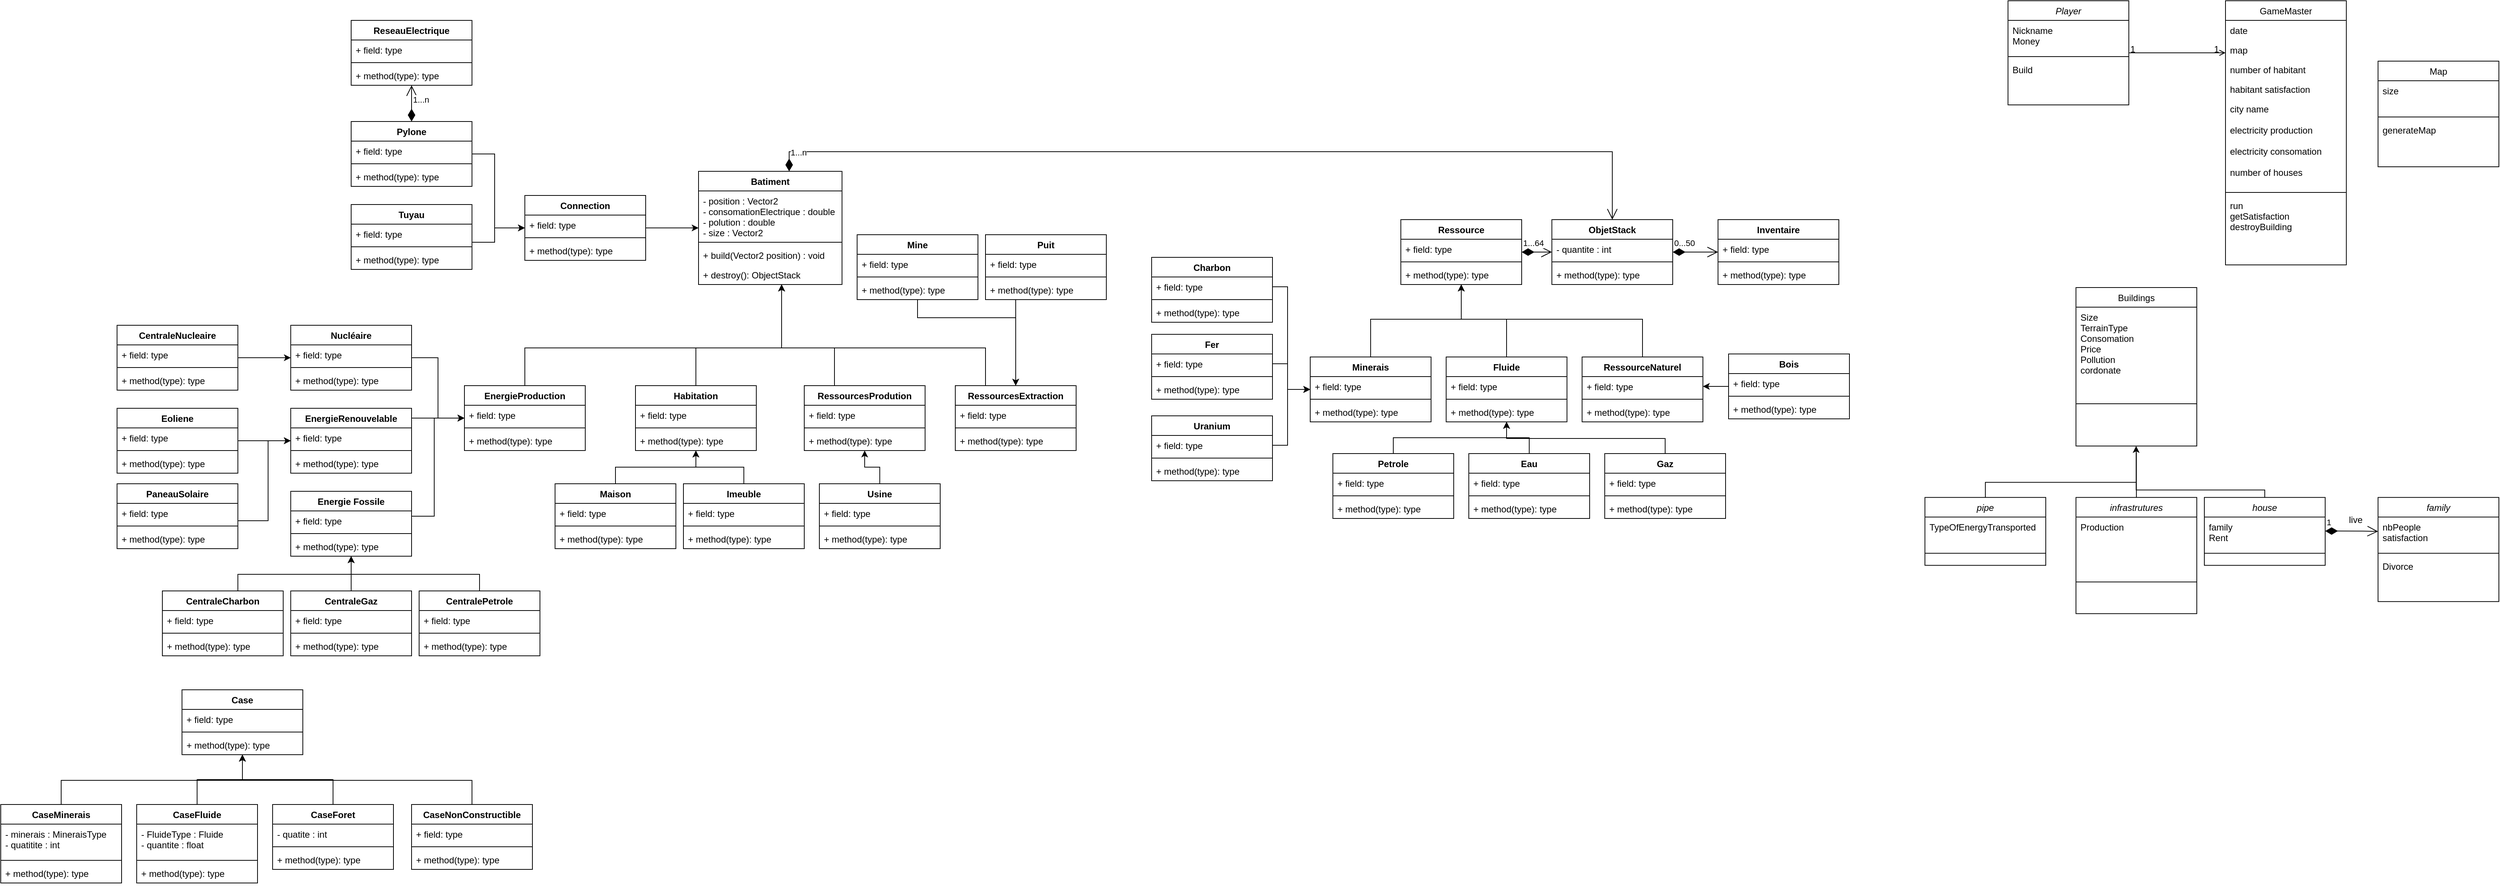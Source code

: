 <mxfile version="15.8.4" type="github" pages="5">
  <diagram id="C5RBs43oDa-KdzZeNtuy" name="Class Diagram">
    <mxGraphModel dx="2491" dy="443" grid="1" gridSize="10" guides="1" tooltips="1" connect="1" arrows="1" fold="1" page="1" pageScale="1" pageWidth="827" pageHeight="1169" math="0" shadow="0">
      <root>
        <mxCell id="WIyWlLk6GJQsqaUBKTNV-0" />
        <mxCell id="WIyWlLk6GJQsqaUBKTNV-1" parent="WIyWlLk6GJQsqaUBKTNV-0" />
        <mxCell id="zkfFHV4jXpPFQw0GAbJ--0" value="Player" style="swimlane;fontStyle=2;align=center;verticalAlign=top;childLayout=stackLayout;horizontal=1;startSize=26;horizontalStack=0;resizeParent=1;resizeLast=0;collapsible=1;marginBottom=0;rounded=0;shadow=0;strokeWidth=1;" parent="WIyWlLk6GJQsqaUBKTNV-1" vertex="1">
          <mxGeometry x="1004" width="160" height="138" as="geometry">
            <mxRectangle x="230" y="140" width="160" height="26" as="alternateBounds" />
          </mxGeometry>
        </mxCell>
        <mxCell id="zkfFHV4jXpPFQw0GAbJ--1" value="Nickname&#xa;Money&#xa;&#xa;" style="text;align=left;verticalAlign=top;spacingLeft=4;spacingRight=4;overflow=hidden;rotatable=0;points=[[0,0.5],[1,0.5]];portConstraint=eastwest;" parent="zkfFHV4jXpPFQw0GAbJ--0" vertex="1">
          <mxGeometry y="26" width="160" height="44" as="geometry" />
        </mxCell>
        <mxCell id="zkfFHV4jXpPFQw0GAbJ--4" value="" style="line;html=1;strokeWidth=1;align=left;verticalAlign=middle;spacingTop=-1;spacingLeft=3;spacingRight=3;rotatable=0;labelPosition=right;points=[];portConstraint=eastwest;" parent="zkfFHV4jXpPFQw0GAbJ--0" vertex="1">
          <mxGeometry y="70" width="160" height="8" as="geometry" />
        </mxCell>
        <mxCell id="zkfFHV4jXpPFQw0GAbJ--5" value="Build" style="text;align=left;verticalAlign=top;spacingLeft=4;spacingRight=4;overflow=hidden;rotatable=0;points=[[0,0.5],[1,0.5]];portConstraint=eastwest;" parent="zkfFHV4jXpPFQw0GAbJ--0" vertex="1">
          <mxGeometry y="78" width="160" height="26" as="geometry" />
        </mxCell>
        <mxCell id="zkfFHV4jXpPFQw0GAbJ--6" value="Buildings" style="swimlane;fontStyle=0;align=center;verticalAlign=top;childLayout=stackLayout;horizontal=1;startSize=26;horizontalStack=0;resizeParent=1;resizeLast=0;collapsible=1;marginBottom=0;rounded=0;shadow=0;strokeWidth=1;" parent="WIyWlLk6GJQsqaUBKTNV-1" vertex="1">
          <mxGeometry x="1094" y="380" width="160" height="210" as="geometry">
            <mxRectangle x="130" y="380" width="160" height="26" as="alternateBounds" />
          </mxGeometry>
        </mxCell>
        <mxCell id="zkfFHV4jXpPFQw0GAbJ--7" value="Size&#xa;TerrainType&#xa;Consomation&#xa;Price&#xa;Pollution&#xa;cordonate&#xa;" style="text;align=left;verticalAlign=top;spacingLeft=4;spacingRight=4;overflow=hidden;rotatable=0;points=[[0,0.5],[1,0.5]];portConstraint=eastwest;" parent="zkfFHV4jXpPFQw0GAbJ--6" vertex="1">
          <mxGeometry y="26" width="160" height="124" as="geometry" />
        </mxCell>
        <mxCell id="zkfFHV4jXpPFQw0GAbJ--9" value="" style="line;html=1;strokeWidth=1;align=left;verticalAlign=middle;spacingTop=-1;spacingLeft=3;spacingRight=3;rotatable=0;labelPosition=right;points=[];portConstraint=eastwest;" parent="zkfFHV4jXpPFQw0GAbJ--6" vertex="1">
          <mxGeometry y="150" width="160" height="8" as="geometry" />
        </mxCell>
        <mxCell id="zkfFHV4jXpPFQw0GAbJ--13" value="Map" style="swimlane;fontStyle=0;align=center;verticalAlign=top;childLayout=stackLayout;horizontal=1;startSize=26;horizontalStack=0;resizeParent=1;resizeLast=0;collapsible=1;marginBottom=0;rounded=0;shadow=0;strokeWidth=1;" parent="WIyWlLk6GJQsqaUBKTNV-1" vertex="1">
          <mxGeometry x="1494" y="80" width="160" height="140" as="geometry">
            <mxRectangle x="340" y="380" width="170" height="26" as="alternateBounds" />
          </mxGeometry>
        </mxCell>
        <mxCell id="zkfFHV4jXpPFQw0GAbJ--14" value="size&#xa;" style="text;align=left;verticalAlign=top;spacingLeft=4;spacingRight=4;overflow=hidden;rotatable=0;points=[[0,0.5],[1,0.5]];portConstraint=eastwest;" parent="zkfFHV4jXpPFQw0GAbJ--13" vertex="1">
          <mxGeometry y="26" width="160" height="44" as="geometry" />
        </mxCell>
        <mxCell id="zkfFHV4jXpPFQw0GAbJ--15" value="" style="line;html=1;strokeWidth=1;align=left;verticalAlign=middle;spacingTop=-1;spacingLeft=3;spacingRight=3;rotatable=0;labelPosition=right;points=[];portConstraint=eastwest;" parent="zkfFHV4jXpPFQw0GAbJ--13" vertex="1">
          <mxGeometry y="70" width="160" height="8" as="geometry" />
        </mxCell>
        <mxCell id="0mVOLsmfmmA4tBrFm9qN-1" value="generateMap" style="text;align=left;verticalAlign=top;spacingLeft=4;spacingRight=4;overflow=hidden;rotatable=0;points=[[0,0.5],[1,0.5]];portConstraint=eastwest;" parent="zkfFHV4jXpPFQw0GAbJ--13" vertex="1">
          <mxGeometry y="78" width="160" height="62" as="geometry" />
        </mxCell>
        <mxCell id="zkfFHV4jXpPFQw0GAbJ--17" value="GameMaster" style="swimlane;fontStyle=0;align=center;verticalAlign=top;childLayout=stackLayout;horizontal=1;startSize=26;horizontalStack=0;resizeParent=1;resizeLast=0;collapsible=1;marginBottom=0;rounded=0;shadow=0;strokeWidth=1;" parent="WIyWlLk6GJQsqaUBKTNV-1" vertex="1">
          <mxGeometry x="1292" width="160" height="350" as="geometry">
            <mxRectangle x="550" y="140" width="160" height="26" as="alternateBounds" />
          </mxGeometry>
        </mxCell>
        <mxCell id="zkfFHV4jXpPFQw0GAbJ--18" value="date" style="text;align=left;verticalAlign=top;spacingLeft=4;spacingRight=4;overflow=hidden;rotatable=0;points=[[0,0.5],[1,0.5]];portConstraint=eastwest;" parent="zkfFHV4jXpPFQw0GAbJ--17" vertex="1">
          <mxGeometry y="26" width="160" height="26" as="geometry" />
        </mxCell>
        <mxCell id="zkfFHV4jXpPFQw0GAbJ--19" value="map" style="text;align=left;verticalAlign=top;spacingLeft=4;spacingRight=4;overflow=hidden;rotatable=0;points=[[0,0.5],[1,0.5]];portConstraint=eastwest;rounded=0;shadow=0;html=0;" parent="zkfFHV4jXpPFQw0GAbJ--17" vertex="1">
          <mxGeometry y="52" width="160" height="26" as="geometry" />
        </mxCell>
        <mxCell id="zkfFHV4jXpPFQw0GAbJ--20" value="number of habitant&#xa;" style="text;align=left;verticalAlign=top;spacingLeft=4;spacingRight=4;overflow=hidden;rotatable=0;points=[[0,0.5],[1,0.5]];portConstraint=eastwest;rounded=0;shadow=0;html=0;" parent="zkfFHV4jXpPFQw0GAbJ--17" vertex="1">
          <mxGeometry y="78" width="160" height="26" as="geometry" />
        </mxCell>
        <mxCell id="zkfFHV4jXpPFQw0GAbJ--21" value="habitant satisfaction" style="text;align=left;verticalAlign=top;spacingLeft=4;spacingRight=4;overflow=hidden;rotatable=0;points=[[0,0.5],[1,0.5]];portConstraint=eastwest;rounded=0;shadow=0;html=0;" parent="zkfFHV4jXpPFQw0GAbJ--17" vertex="1">
          <mxGeometry y="104" width="160" height="26" as="geometry" />
        </mxCell>
        <mxCell id="zkfFHV4jXpPFQw0GAbJ--22" value="city name&#xa;&#xa;electricity production&#xa;&#xa;electricity consomation&#xa;&#xa;number of houses&#xa;&#xa;" style="text;align=left;verticalAlign=top;spacingLeft=4;spacingRight=4;overflow=hidden;rotatable=0;points=[[0,0.5],[1,0.5]];portConstraint=eastwest;rounded=0;shadow=0;html=0;" parent="zkfFHV4jXpPFQw0GAbJ--17" vertex="1">
          <mxGeometry y="130" width="160" height="120" as="geometry" />
        </mxCell>
        <mxCell id="zkfFHV4jXpPFQw0GAbJ--23" value="" style="line;html=1;strokeWidth=1;align=left;verticalAlign=middle;spacingTop=-1;spacingLeft=3;spacingRight=3;rotatable=0;labelPosition=right;points=[];portConstraint=eastwest;" parent="zkfFHV4jXpPFQw0GAbJ--17" vertex="1">
          <mxGeometry y="250" width="160" height="8" as="geometry" />
        </mxCell>
        <mxCell id="zkfFHV4jXpPFQw0GAbJ--24" value="run&#xa;getSatisfaction&#xa;destroyBuilding&#xa;" style="text;align=left;verticalAlign=top;spacingLeft=4;spacingRight=4;overflow=hidden;rotatable=0;points=[[0,0.5],[1,0.5]];portConstraint=eastwest;" parent="zkfFHV4jXpPFQw0GAbJ--17" vertex="1">
          <mxGeometry y="258" width="160" height="92" as="geometry" />
        </mxCell>
        <mxCell id="zkfFHV4jXpPFQw0GAbJ--26" value="" style="endArrow=open;shadow=0;strokeWidth=1;rounded=0;endFill=1;edgeStyle=elbowEdgeStyle;elbow=vertical;" parent="WIyWlLk6GJQsqaUBKTNV-1" source="zkfFHV4jXpPFQw0GAbJ--0" target="zkfFHV4jXpPFQw0GAbJ--17" edge="1">
          <mxGeometry x="0.5" y="41" relative="1" as="geometry">
            <mxPoint x="1164" y="72" as="sourcePoint" />
            <mxPoint x="1324" y="72" as="targetPoint" />
            <mxPoint x="-40" y="32" as="offset" />
          </mxGeometry>
        </mxCell>
        <mxCell id="zkfFHV4jXpPFQw0GAbJ--27" value="1" style="resizable=0;align=left;verticalAlign=bottom;labelBackgroundColor=none;fontSize=12;" parent="zkfFHV4jXpPFQw0GAbJ--26" connectable="0" vertex="1">
          <mxGeometry x="-1" relative="1" as="geometry">
            <mxPoint y="4" as="offset" />
          </mxGeometry>
        </mxCell>
        <mxCell id="zkfFHV4jXpPFQw0GAbJ--28" value="1" style="resizable=0;align=right;verticalAlign=bottom;labelBackgroundColor=none;fontSize=12;" parent="zkfFHV4jXpPFQw0GAbJ--26" connectable="0" vertex="1">
          <mxGeometry x="1" relative="1" as="geometry">
            <mxPoint x="-7" y="4" as="offset" />
          </mxGeometry>
        </mxCell>
        <mxCell id="0mVOLsmfmmA4tBrFm9qN-2" value="family" style="swimlane;fontStyle=2;align=center;verticalAlign=top;childLayout=stackLayout;horizontal=1;startSize=26;horizontalStack=0;resizeParent=1;resizeLast=0;collapsible=1;marginBottom=0;rounded=0;shadow=0;strokeWidth=1;" parent="WIyWlLk6GJQsqaUBKTNV-1" vertex="1">
          <mxGeometry x="1494" y="658.18" width="160" height="138" as="geometry">
            <mxRectangle x="230" y="140" width="160" height="26" as="alternateBounds" />
          </mxGeometry>
        </mxCell>
        <mxCell id="0mVOLsmfmmA4tBrFm9qN-3" value="nbPeople&#xa;satisfaction" style="text;align=left;verticalAlign=top;spacingLeft=4;spacingRight=4;overflow=hidden;rotatable=0;points=[[0,0.5],[1,0.5]];portConstraint=eastwest;" parent="0mVOLsmfmmA4tBrFm9qN-2" vertex="1">
          <mxGeometry y="26" width="160" height="44" as="geometry" />
        </mxCell>
        <mxCell id="0mVOLsmfmmA4tBrFm9qN-4" value="" style="line;html=1;strokeWidth=1;align=left;verticalAlign=middle;spacingTop=-1;spacingLeft=3;spacingRight=3;rotatable=0;labelPosition=right;points=[];portConstraint=eastwest;" parent="0mVOLsmfmmA4tBrFm9qN-2" vertex="1">
          <mxGeometry y="70" width="160" height="8" as="geometry" />
        </mxCell>
        <mxCell id="0mVOLsmfmmA4tBrFm9qN-5" value="Divorce" style="text;align=left;verticalAlign=top;spacingLeft=4;spacingRight=4;overflow=hidden;rotatable=0;points=[[0,0.5],[1,0.5]];portConstraint=eastwest;" parent="0mVOLsmfmmA4tBrFm9qN-2" vertex="1">
          <mxGeometry y="78" width="160" height="26" as="geometry" />
        </mxCell>
        <mxCell id="0mVOLsmfmmA4tBrFm9qN-17" style="edgeStyle=orthogonalEdgeStyle;rounded=0;orthogonalLoop=1;jettySize=auto;html=1;exitX=0.5;exitY=0;exitDx=0;exitDy=0;entryX=0.498;entryY=1.035;entryDx=0;entryDy=0;entryPerimeter=0;" parent="WIyWlLk6GJQsqaUBKTNV-1" source="0mVOLsmfmmA4tBrFm9qN-10" edge="1">
          <mxGeometry relative="1" as="geometry">
            <mxPoint x="1173.68" y="590" as="targetPoint" />
            <Array as="points">
              <mxPoint x="1344" y="648.18" />
              <mxPoint x="1174" y="648.18" />
            </Array>
          </mxGeometry>
        </mxCell>
        <mxCell id="0mVOLsmfmmA4tBrFm9qN-10" value="house" style="swimlane;fontStyle=2;align=center;verticalAlign=top;childLayout=stackLayout;horizontal=1;startSize=26;horizontalStack=0;resizeParent=1;resizeLast=0;collapsible=1;marginBottom=0;rounded=0;shadow=0;strokeWidth=1;" parent="WIyWlLk6GJQsqaUBKTNV-1" vertex="1">
          <mxGeometry x="1264" y="658.18" width="160" height="90" as="geometry">
            <mxRectangle x="230" y="140" width="160" height="26" as="alternateBounds" />
          </mxGeometry>
        </mxCell>
        <mxCell id="0mVOLsmfmmA4tBrFm9qN-11" value="family&#xa;Rent" style="text;align=left;verticalAlign=top;spacingLeft=4;spacingRight=4;overflow=hidden;rotatable=0;points=[[0,0.5],[1,0.5]];portConstraint=eastwest;" parent="0mVOLsmfmmA4tBrFm9qN-10" vertex="1">
          <mxGeometry y="26" width="160" height="44" as="geometry" />
        </mxCell>
        <mxCell id="0mVOLsmfmmA4tBrFm9qN-12" value="" style="line;html=1;strokeWidth=1;align=left;verticalAlign=middle;spacingTop=-1;spacingLeft=3;spacingRight=3;rotatable=0;labelPosition=right;points=[];portConstraint=eastwest;" parent="0mVOLsmfmmA4tBrFm9qN-10" vertex="1">
          <mxGeometry y="70" width="160" height="8" as="geometry" />
        </mxCell>
        <mxCell id="0mVOLsmfmmA4tBrFm9qN-15" value="1" style="endArrow=open;html=1;endSize=12;startArrow=diamondThin;startSize=14;startFill=1;edgeStyle=orthogonalEdgeStyle;align=left;verticalAlign=bottom;rounded=0;" parent="WIyWlLk6GJQsqaUBKTNV-1" edge="1">
          <mxGeometry x="-1" y="3" relative="1" as="geometry">
            <mxPoint x="1424" y="702.68" as="sourcePoint" />
            <mxPoint x="1494" y="703.18" as="targetPoint" />
            <Array as="points">
              <mxPoint x="1474" y="703.18" />
              <mxPoint x="1474" y="703.18" />
            </Array>
          </mxGeometry>
        </mxCell>
        <mxCell id="0mVOLsmfmmA4tBrFm9qN-16" value="live" style="text;html=1;align=center;verticalAlign=middle;resizable=0;points=[];autosize=1;strokeColor=none;fillColor=none;" parent="WIyWlLk6GJQsqaUBKTNV-1" vertex="1">
          <mxGeometry x="1449" y="678.18" width="30" height="20" as="geometry" />
        </mxCell>
        <mxCell id="0mVOLsmfmmA4tBrFm9qN-18" value="infrastrutures" style="swimlane;fontStyle=2;align=center;verticalAlign=top;childLayout=stackLayout;horizontal=1;startSize=26;horizontalStack=0;resizeParent=1;resizeLast=0;collapsible=1;marginBottom=0;rounded=0;shadow=0;strokeWidth=1;" parent="WIyWlLk6GJQsqaUBKTNV-1" vertex="1">
          <mxGeometry x="1094" y="658.18" width="160" height="154" as="geometry">
            <mxRectangle x="230" y="140" width="160" height="26" as="alternateBounds" />
          </mxGeometry>
        </mxCell>
        <mxCell id="0mVOLsmfmmA4tBrFm9qN-23" value="Production" style="text;align=left;verticalAlign=top;spacingLeft=4;spacingRight=4;overflow=hidden;rotatable=0;points=[[0,0.5],[1,0.5]];portConstraint=eastwest;" parent="0mVOLsmfmmA4tBrFm9qN-18" vertex="1">
          <mxGeometry y="26" width="160" height="54" as="geometry" />
        </mxCell>
        <mxCell id="0mVOLsmfmmA4tBrFm9qN-20" value="" style="line;html=1;strokeWidth=1;align=left;verticalAlign=middle;spacingTop=-1;spacingLeft=3;spacingRight=3;rotatable=0;labelPosition=right;points=[];portConstraint=eastwest;" parent="0mVOLsmfmmA4tBrFm9qN-18" vertex="1">
          <mxGeometry y="80" width="160" height="64" as="geometry" />
        </mxCell>
        <mxCell id="0mVOLsmfmmA4tBrFm9qN-27" value="" style="endArrow=none;html=1;rounded=0;entryX=0.5;entryY=0;entryDx=0;entryDy=0;" parent="WIyWlLk6GJQsqaUBKTNV-1" target="0mVOLsmfmmA4tBrFm9qN-18" edge="1">
          <mxGeometry width="50" height="50" relative="1" as="geometry">
            <mxPoint x="1174" y="598.18" as="sourcePoint" />
            <mxPoint x="1494" y="588.18" as="targetPoint" />
          </mxGeometry>
        </mxCell>
        <mxCell id="0mVOLsmfmmA4tBrFm9qN-34" value="pipe" style="swimlane;fontStyle=2;align=center;verticalAlign=top;childLayout=stackLayout;horizontal=1;startSize=26;horizontalStack=0;resizeParent=1;resizeLast=0;collapsible=1;marginBottom=0;rounded=0;shadow=0;strokeWidth=1;" parent="WIyWlLk6GJQsqaUBKTNV-1" vertex="1">
          <mxGeometry x="894" y="658.18" width="160" height="90" as="geometry">
            <mxRectangle x="230" y="140" width="160" height="26" as="alternateBounds" />
          </mxGeometry>
        </mxCell>
        <mxCell id="0mVOLsmfmmA4tBrFm9qN-35" value="TypeOfEnergyTransported" style="text;align=left;verticalAlign=top;spacingLeft=4;spacingRight=4;overflow=hidden;rotatable=0;points=[[0,0.5],[1,0.5]];portConstraint=eastwest;" parent="0mVOLsmfmmA4tBrFm9qN-34" vertex="1">
          <mxGeometry y="26" width="160" height="44" as="geometry" />
        </mxCell>
        <mxCell id="0mVOLsmfmmA4tBrFm9qN-36" value="" style="line;html=1;strokeWidth=1;align=left;verticalAlign=middle;spacingTop=-1;spacingLeft=3;spacingRight=3;rotatable=0;labelPosition=right;points=[];portConstraint=eastwest;" parent="0mVOLsmfmmA4tBrFm9qN-34" vertex="1">
          <mxGeometry y="70" width="160" height="8" as="geometry" />
        </mxCell>
        <mxCell id="0mVOLsmfmmA4tBrFm9qN-37" value="" style="endArrow=none;html=1;rounded=0;exitX=0.5;exitY=0;exitDx=0;exitDy=0;" parent="WIyWlLk6GJQsqaUBKTNV-1" source="0mVOLsmfmmA4tBrFm9qN-34" edge="1">
          <mxGeometry width="50" height="50" relative="1" as="geometry">
            <mxPoint x="1184" y="608.18" as="sourcePoint" />
            <mxPoint x="1174" y="638.18" as="targetPoint" />
            <Array as="points">
              <mxPoint x="974" y="638.18" />
              <mxPoint x="1034" y="638.18" />
            </Array>
          </mxGeometry>
        </mxCell>
        <mxCell id="UBP3uOaUvCjH92nppZtL-1" value="Batiment" style="swimlane;fontStyle=1;align=center;verticalAlign=top;childLayout=stackLayout;horizontal=1;startSize=26;horizontalStack=0;resizeParent=1;resizeParentMax=0;resizeLast=0;collapsible=1;marginBottom=0;" parent="WIyWlLk6GJQsqaUBKTNV-1" vertex="1">
          <mxGeometry x="-730" y="226" width="190" height="150" as="geometry" />
        </mxCell>
        <mxCell id="UBP3uOaUvCjH92nppZtL-2" value="- position : Vector2&#xa;- consomationElectrique : double&#xa;- polution : double&#xa;- size : Vector2&#xa;" style="text;strokeColor=none;fillColor=none;align=left;verticalAlign=top;spacingLeft=4;spacingRight=4;overflow=hidden;rotatable=0;points=[[0,0.5],[1,0.5]];portConstraint=eastwest;" parent="UBP3uOaUvCjH92nppZtL-1" vertex="1">
          <mxGeometry y="26" width="190" height="64" as="geometry" />
        </mxCell>
        <mxCell id="UBP3uOaUvCjH92nppZtL-3" value="" style="line;strokeWidth=1;fillColor=none;align=left;verticalAlign=middle;spacingTop=-1;spacingLeft=3;spacingRight=3;rotatable=0;labelPosition=right;points=[];portConstraint=eastwest;" parent="UBP3uOaUvCjH92nppZtL-1" vertex="1">
          <mxGeometry y="90" width="190" height="8" as="geometry" />
        </mxCell>
        <mxCell id="UBP3uOaUvCjH92nppZtL-46" value="+ build(Vector2 position) : void " style="text;strokeColor=none;fillColor=none;align=left;verticalAlign=top;spacingLeft=4;spacingRight=4;overflow=hidden;rotatable=0;points=[[0,0.5],[1,0.5]];portConstraint=eastwest;" parent="UBP3uOaUvCjH92nppZtL-1" vertex="1">
          <mxGeometry y="98" width="190" height="26" as="geometry" />
        </mxCell>
        <mxCell id="UBP3uOaUvCjH92nppZtL-4" value="+ destroy(): ObjectStack" style="text;strokeColor=none;fillColor=none;align=left;verticalAlign=top;spacingLeft=4;spacingRight=4;overflow=hidden;rotatable=0;points=[[0,0.5],[1,0.5]];portConstraint=eastwest;" parent="UBP3uOaUvCjH92nppZtL-1" vertex="1">
          <mxGeometry y="124" width="190" height="26" as="geometry" />
        </mxCell>
        <mxCell id="UBP3uOaUvCjH92nppZtL-27" style="edgeStyle=orthogonalEdgeStyle;rounded=0;orthogonalLoop=1;jettySize=auto;html=1;" parent="WIyWlLk6GJQsqaUBKTNV-1" source="UBP3uOaUvCjH92nppZtL-22" target="UBP3uOaUvCjH92nppZtL-1" edge="1">
          <mxGeometry relative="1" as="geometry">
            <Array as="points">
              <mxPoint x="-960" y="460" />
              <mxPoint x="-620" y="460" />
            </Array>
          </mxGeometry>
        </mxCell>
        <mxCell id="UBP3uOaUvCjH92nppZtL-22" value="EnergieProduction" style="swimlane;fontStyle=1;align=center;verticalAlign=top;childLayout=stackLayout;horizontal=1;startSize=26;horizontalStack=0;resizeParent=1;resizeParentMax=0;resizeLast=0;collapsible=1;marginBottom=0;" parent="WIyWlLk6GJQsqaUBKTNV-1" vertex="1">
          <mxGeometry x="-1040" y="510" width="160" height="86" as="geometry" />
        </mxCell>
        <mxCell id="UBP3uOaUvCjH92nppZtL-23" value="+ field: type" style="text;strokeColor=none;fillColor=none;align=left;verticalAlign=top;spacingLeft=4;spacingRight=4;overflow=hidden;rotatable=0;points=[[0,0.5],[1,0.5]];portConstraint=eastwest;" parent="UBP3uOaUvCjH92nppZtL-22" vertex="1">
          <mxGeometry y="26" width="160" height="26" as="geometry" />
        </mxCell>
        <mxCell id="UBP3uOaUvCjH92nppZtL-24" value="" style="line;strokeWidth=1;fillColor=none;align=left;verticalAlign=middle;spacingTop=-1;spacingLeft=3;spacingRight=3;rotatable=0;labelPosition=right;points=[];portConstraint=eastwest;" parent="UBP3uOaUvCjH92nppZtL-22" vertex="1">
          <mxGeometry y="52" width="160" height="8" as="geometry" />
        </mxCell>
        <mxCell id="UBP3uOaUvCjH92nppZtL-25" value="+ method(type): type" style="text;strokeColor=none;fillColor=none;align=left;verticalAlign=top;spacingLeft=4;spacingRight=4;overflow=hidden;rotatable=0;points=[[0,0.5],[1,0.5]];portConstraint=eastwest;" parent="UBP3uOaUvCjH92nppZtL-22" vertex="1">
          <mxGeometry y="60" width="160" height="26" as="geometry" />
        </mxCell>
        <mxCell id="UBP3uOaUvCjH92nppZtL-32" style="edgeStyle=orthogonalEdgeStyle;rounded=0;orthogonalLoop=1;jettySize=auto;html=1;" parent="WIyWlLk6GJQsqaUBKTNV-1" source="UBP3uOaUvCjH92nppZtL-28" target="UBP3uOaUvCjH92nppZtL-1" edge="1">
          <mxGeometry relative="1" as="geometry">
            <Array as="points">
              <mxPoint x="-733" y="460" />
              <mxPoint x="-620" y="460" />
            </Array>
          </mxGeometry>
        </mxCell>
        <mxCell id="UBP3uOaUvCjH92nppZtL-28" value="Habitation" style="swimlane;fontStyle=1;align=center;verticalAlign=top;childLayout=stackLayout;horizontal=1;startSize=26;horizontalStack=0;resizeParent=1;resizeParentMax=0;resizeLast=0;collapsible=1;marginBottom=0;" parent="WIyWlLk6GJQsqaUBKTNV-1" vertex="1">
          <mxGeometry x="-813.5" y="510" width="160" height="86" as="geometry" />
        </mxCell>
        <mxCell id="UBP3uOaUvCjH92nppZtL-29" value="+ field: type" style="text;strokeColor=none;fillColor=none;align=left;verticalAlign=top;spacingLeft=4;spacingRight=4;overflow=hidden;rotatable=0;points=[[0,0.5],[1,0.5]];portConstraint=eastwest;" parent="UBP3uOaUvCjH92nppZtL-28" vertex="1">
          <mxGeometry y="26" width="160" height="26" as="geometry" />
        </mxCell>
        <mxCell id="UBP3uOaUvCjH92nppZtL-30" value="" style="line;strokeWidth=1;fillColor=none;align=left;verticalAlign=middle;spacingTop=-1;spacingLeft=3;spacingRight=3;rotatable=0;labelPosition=right;points=[];portConstraint=eastwest;" parent="UBP3uOaUvCjH92nppZtL-28" vertex="1">
          <mxGeometry y="52" width="160" height="8" as="geometry" />
        </mxCell>
        <mxCell id="UBP3uOaUvCjH92nppZtL-31" value="+ method(type): type" style="text;strokeColor=none;fillColor=none;align=left;verticalAlign=top;spacingLeft=4;spacingRight=4;overflow=hidden;rotatable=0;points=[[0,0.5],[1,0.5]];portConstraint=eastwest;" parent="UBP3uOaUvCjH92nppZtL-28" vertex="1">
          <mxGeometry y="60" width="160" height="26" as="geometry" />
        </mxCell>
        <mxCell id="UBP3uOaUvCjH92nppZtL-37" style="edgeStyle=orthogonalEdgeStyle;rounded=0;orthogonalLoop=1;jettySize=auto;html=1;exitX=0.25;exitY=0;exitDx=0;exitDy=0;" parent="WIyWlLk6GJQsqaUBKTNV-1" source="UBP3uOaUvCjH92nppZtL-33" target="UBP3uOaUvCjH92nppZtL-1" edge="1">
          <mxGeometry relative="1" as="geometry">
            <Array as="points">
              <mxPoint x="-550" y="460" />
              <mxPoint x="-620" y="460" />
            </Array>
          </mxGeometry>
        </mxCell>
        <mxCell id="UBP3uOaUvCjH92nppZtL-33" value="RessourcesProdution" style="swimlane;fontStyle=1;align=center;verticalAlign=top;childLayout=stackLayout;horizontal=1;startSize=26;horizontalStack=0;resizeParent=1;resizeParentMax=0;resizeLast=0;collapsible=1;marginBottom=0;" parent="WIyWlLk6GJQsqaUBKTNV-1" vertex="1">
          <mxGeometry x="-590" y="510" width="160" height="86" as="geometry" />
        </mxCell>
        <mxCell id="UBP3uOaUvCjH92nppZtL-34" value="+ field: type" style="text;strokeColor=none;fillColor=none;align=left;verticalAlign=top;spacingLeft=4;spacingRight=4;overflow=hidden;rotatable=0;points=[[0,0.5],[1,0.5]];portConstraint=eastwest;" parent="UBP3uOaUvCjH92nppZtL-33" vertex="1">
          <mxGeometry y="26" width="160" height="26" as="geometry" />
        </mxCell>
        <mxCell id="UBP3uOaUvCjH92nppZtL-35" value="" style="line;strokeWidth=1;fillColor=none;align=left;verticalAlign=middle;spacingTop=-1;spacingLeft=3;spacingRight=3;rotatable=0;labelPosition=right;points=[];portConstraint=eastwest;" parent="UBP3uOaUvCjH92nppZtL-33" vertex="1">
          <mxGeometry y="52" width="160" height="8" as="geometry" />
        </mxCell>
        <mxCell id="UBP3uOaUvCjH92nppZtL-36" value="+ method(type): type" style="text;strokeColor=none;fillColor=none;align=left;verticalAlign=top;spacingLeft=4;spacingRight=4;overflow=hidden;rotatable=0;points=[[0,0.5],[1,0.5]];portConstraint=eastwest;" parent="UBP3uOaUvCjH92nppZtL-33" vertex="1">
          <mxGeometry y="60" width="160" height="26" as="geometry" />
        </mxCell>
        <mxCell id="UBP3uOaUvCjH92nppZtL-44" style="edgeStyle=orthogonalEdgeStyle;rounded=0;orthogonalLoop=1;jettySize=auto;html=1;" parent="WIyWlLk6GJQsqaUBKTNV-1" source="UBP3uOaUvCjH92nppZtL-39" target="UBP3uOaUvCjH92nppZtL-1" edge="1">
          <mxGeometry relative="1" as="geometry">
            <Array as="points">
              <mxPoint x="-350" y="460" />
              <mxPoint x="-620" y="460" />
            </Array>
          </mxGeometry>
        </mxCell>
        <mxCell id="UBP3uOaUvCjH92nppZtL-39" value="RessourcesExtraction" style="swimlane;fontStyle=1;align=center;verticalAlign=top;childLayout=stackLayout;horizontal=1;startSize=26;horizontalStack=0;resizeParent=1;resizeParentMax=0;resizeLast=0;collapsible=1;marginBottom=0;" parent="WIyWlLk6GJQsqaUBKTNV-1" vertex="1">
          <mxGeometry x="-390" y="510" width="160" height="86" as="geometry" />
        </mxCell>
        <mxCell id="UBP3uOaUvCjH92nppZtL-40" value="+ field: type" style="text;strokeColor=none;fillColor=none;align=left;verticalAlign=top;spacingLeft=4;spacingRight=4;overflow=hidden;rotatable=0;points=[[0,0.5],[1,0.5]];portConstraint=eastwest;" parent="UBP3uOaUvCjH92nppZtL-39" vertex="1">
          <mxGeometry y="26" width="160" height="26" as="geometry" />
        </mxCell>
        <mxCell id="UBP3uOaUvCjH92nppZtL-41" value="" style="line;strokeWidth=1;fillColor=none;align=left;verticalAlign=middle;spacingTop=-1;spacingLeft=3;spacingRight=3;rotatable=0;labelPosition=right;points=[];portConstraint=eastwest;" parent="UBP3uOaUvCjH92nppZtL-39" vertex="1">
          <mxGeometry y="52" width="160" height="8" as="geometry" />
        </mxCell>
        <mxCell id="UBP3uOaUvCjH92nppZtL-42" value="+ method(type): type" style="text;strokeColor=none;fillColor=none;align=left;verticalAlign=top;spacingLeft=4;spacingRight=4;overflow=hidden;rotatable=0;points=[[0,0.5],[1,0.5]];portConstraint=eastwest;" parent="UBP3uOaUvCjH92nppZtL-39" vertex="1">
          <mxGeometry y="60" width="160" height="26" as="geometry" />
        </mxCell>
        <mxCell id="UBP3uOaUvCjH92nppZtL-59" style="edgeStyle=orthogonalEdgeStyle;rounded=0;orthogonalLoop=1;jettySize=auto;html=1;exitX=0.75;exitY=0;exitDx=0;exitDy=0;" parent="WIyWlLk6GJQsqaUBKTNV-1" source="UBP3uOaUvCjH92nppZtL-47" target="UBP3uOaUvCjH92nppZtL-22" edge="1">
          <mxGeometry relative="1" as="geometry">
            <Array as="points">
              <mxPoint x="-1150" y="553" />
            </Array>
          </mxGeometry>
        </mxCell>
        <mxCell id="UBP3uOaUvCjH92nppZtL-47" value="EnergieRenouvelable" style="swimlane;fontStyle=1;align=center;verticalAlign=top;childLayout=stackLayout;horizontal=1;startSize=26;horizontalStack=0;resizeParent=1;resizeParentMax=0;resizeLast=0;collapsible=1;marginBottom=0;" parent="WIyWlLk6GJQsqaUBKTNV-1" vertex="1">
          <mxGeometry x="-1270" y="540" width="160" height="86" as="geometry" />
        </mxCell>
        <mxCell id="UBP3uOaUvCjH92nppZtL-48" value="+ field: type" style="text;strokeColor=none;fillColor=none;align=left;verticalAlign=top;spacingLeft=4;spacingRight=4;overflow=hidden;rotatable=0;points=[[0,0.5],[1,0.5]];portConstraint=eastwest;" parent="UBP3uOaUvCjH92nppZtL-47" vertex="1">
          <mxGeometry y="26" width="160" height="26" as="geometry" />
        </mxCell>
        <mxCell id="UBP3uOaUvCjH92nppZtL-49" value="" style="line;strokeWidth=1;fillColor=none;align=left;verticalAlign=middle;spacingTop=-1;spacingLeft=3;spacingRight=3;rotatable=0;labelPosition=right;points=[];portConstraint=eastwest;" parent="UBP3uOaUvCjH92nppZtL-47" vertex="1">
          <mxGeometry y="52" width="160" height="8" as="geometry" />
        </mxCell>
        <mxCell id="UBP3uOaUvCjH92nppZtL-50" value="+ method(type): type" style="text;strokeColor=none;fillColor=none;align=left;verticalAlign=top;spacingLeft=4;spacingRight=4;overflow=hidden;rotatable=0;points=[[0,0.5],[1,0.5]];portConstraint=eastwest;" parent="UBP3uOaUvCjH92nppZtL-47" vertex="1">
          <mxGeometry y="60" width="160" height="26" as="geometry" />
        </mxCell>
        <mxCell id="UBP3uOaUvCjH92nppZtL-60" style="edgeStyle=orthogonalEdgeStyle;rounded=0;orthogonalLoop=1;jettySize=auto;html=1;" parent="WIyWlLk6GJQsqaUBKTNV-1" source="UBP3uOaUvCjH92nppZtL-51" target="UBP3uOaUvCjH92nppZtL-22" edge="1">
          <mxGeometry relative="1" as="geometry">
            <Array as="points">
              <mxPoint x="-1080" y="683" />
              <mxPoint x="-1080" y="553" />
            </Array>
          </mxGeometry>
        </mxCell>
        <mxCell id="UBP3uOaUvCjH92nppZtL-51" value="Energie Fossile" style="swimlane;fontStyle=1;align=center;verticalAlign=top;childLayout=stackLayout;horizontal=1;startSize=26;horizontalStack=0;resizeParent=1;resizeParentMax=0;resizeLast=0;collapsible=1;marginBottom=0;" parent="WIyWlLk6GJQsqaUBKTNV-1" vertex="1">
          <mxGeometry x="-1270" y="650" width="160" height="86" as="geometry" />
        </mxCell>
        <mxCell id="UBP3uOaUvCjH92nppZtL-52" value="+ field: type" style="text;strokeColor=none;fillColor=none;align=left;verticalAlign=top;spacingLeft=4;spacingRight=4;overflow=hidden;rotatable=0;points=[[0,0.5],[1,0.5]];portConstraint=eastwest;" parent="UBP3uOaUvCjH92nppZtL-51" vertex="1">
          <mxGeometry y="26" width="160" height="26" as="geometry" />
        </mxCell>
        <mxCell id="UBP3uOaUvCjH92nppZtL-53" value="" style="line;strokeWidth=1;fillColor=none;align=left;verticalAlign=middle;spacingTop=-1;spacingLeft=3;spacingRight=3;rotatable=0;labelPosition=right;points=[];portConstraint=eastwest;" parent="UBP3uOaUvCjH92nppZtL-51" vertex="1">
          <mxGeometry y="52" width="160" height="8" as="geometry" />
        </mxCell>
        <mxCell id="UBP3uOaUvCjH92nppZtL-54" value="+ method(type): type" style="text;strokeColor=none;fillColor=none;align=left;verticalAlign=top;spacingLeft=4;spacingRight=4;overflow=hidden;rotatable=0;points=[[0,0.5],[1,0.5]];portConstraint=eastwest;" parent="UBP3uOaUvCjH92nppZtL-51" vertex="1">
          <mxGeometry y="60" width="160" height="26" as="geometry" />
        </mxCell>
        <mxCell id="UBP3uOaUvCjH92nppZtL-61" style="edgeStyle=orthogonalEdgeStyle;rounded=0;orthogonalLoop=1;jettySize=auto;html=1;" parent="WIyWlLk6GJQsqaUBKTNV-1" source="UBP3uOaUvCjH92nppZtL-55" target="UBP3uOaUvCjH92nppZtL-22" edge="1">
          <mxGeometry relative="1" as="geometry" />
        </mxCell>
        <mxCell id="UBP3uOaUvCjH92nppZtL-55" value="Nucléaire" style="swimlane;fontStyle=1;align=center;verticalAlign=top;childLayout=stackLayout;horizontal=1;startSize=26;horizontalStack=0;resizeParent=1;resizeParentMax=0;resizeLast=0;collapsible=1;marginBottom=0;" parent="WIyWlLk6GJQsqaUBKTNV-1" vertex="1">
          <mxGeometry x="-1270" y="430" width="160" height="86" as="geometry" />
        </mxCell>
        <mxCell id="UBP3uOaUvCjH92nppZtL-56" value="+ field: type" style="text;strokeColor=none;fillColor=none;align=left;verticalAlign=top;spacingLeft=4;spacingRight=4;overflow=hidden;rotatable=0;points=[[0,0.5],[1,0.5]];portConstraint=eastwest;" parent="UBP3uOaUvCjH92nppZtL-55" vertex="1">
          <mxGeometry y="26" width="160" height="26" as="geometry" />
        </mxCell>
        <mxCell id="UBP3uOaUvCjH92nppZtL-57" value="" style="line;strokeWidth=1;fillColor=none;align=left;verticalAlign=middle;spacingTop=-1;spacingLeft=3;spacingRight=3;rotatable=0;labelPosition=right;points=[];portConstraint=eastwest;" parent="UBP3uOaUvCjH92nppZtL-55" vertex="1">
          <mxGeometry y="52" width="160" height="8" as="geometry" />
        </mxCell>
        <mxCell id="UBP3uOaUvCjH92nppZtL-58" value="+ method(type): type" style="text;strokeColor=none;fillColor=none;align=left;verticalAlign=top;spacingLeft=4;spacingRight=4;overflow=hidden;rotatable=0;points=[[0,0.5],[1,0.5]];portConstraint=eastwest;" parent="UBP3uOaUvCjH92nppZtL-55" vertex="1">
          <mxGeometry y="60" width="160" height="26" as="geometry" />
        </mxCell>
        <mxCell id="UBP3uOaUvCjH92nppZtL-63" value="CentraleNucleaire" style="swimlane;fontStyle=1;align=center;verticalAlign=top;childLayout=stackLayout;horizontal=1;startSize=26;horizontalStack=0;resizeParent=1;resizeParentMax=0;resizeLast=0;collapsible=1;marginBottom=0;" parent="WIyWlLk6GJQsqaUBKTNV-1" vertex="1">
          <mxGeometry x="-1500" y="430" width="160" height="86" as="geometry" />
        </mxCell>
        <mxCell id="UBP3uOaUvCjH92nppZtL-64" value="+ field: type" style="text;strokeColor=none;fillColor=none;align=left;verticalAlign=top;spacingLeft=4;spacingRight=4;overflow=hidden;rotatable=0;points=[[0,0.5],[1,0.5]];portConstraint=eastwest;" parent="UBP3uOaUvCjH92nppZtL-63" vertex="1">
          <mxGeometry y="26" width="160" height="26" as="geometry" />
        </mxCell>
        <mxCell id="UBP3uOaUvCjH92nppZtL-65" value="" style="line;strokeWidth=1;fillColor=none;align=left;verticalAlign=middle;spacingTop=-1;spacingLeft=3;spacingRight=3;rotatable=0;labelPosition=right;points=[];portConstraint=eastwest;" parent="UBP3uOaUvCjH92nppZtL-63" vertex="1">
          <mxGeometry y="52" width="160" height="8" as="geometry" />
        </mxCell>
        <mxCell id="UBP3uOaUvCjH92nppZtL-66" value="+ method(type): type" style="text;strokeColor=none;fillColor=none;align=left;verticalAlign=top;spacingLeft=4;spacingRight=4;overflow=hidden;rotatable=0;points=[[0,0.5],[1,0.5]];portConstraint=eastwest;" parent="UBP3uOaUvCjH92nppZtL-63" vertex="1">
          <mxGeometry y="60" width="160" height="26" as="geometry" />
        </mxCell>
        <mxCell id="UBP3uOaUvCjH92nppZtL-68" style="edgeStyle=orthogonalEdgeStyle;rounded=0;orthogonalLoop=1;jettySize=auto;html=1;" parent="WIyWlLk6GJQsqaUBKTNV-1" source="UBP3uOaUvCjH92nppZtL-64" target="UBP3uOaUvCjH92nppZtL-55" edge="1">
          <mxGeometry relative="1" as="geometry">
            <Array as="points">
              <mxPoint x="-1320" y="473" />
              <mxPoint x="-1320" y="473" />
            </Array>
          </mxGeometry>
        </mxCell>
        <mxCell id="UBP3uOaUvCjH92nppZtL-70" value="Eoliene" style="swimlane;fontStyle=1;align=center;verticalAlign=top;childLayout=stackLayout;horizontal=1;startSize=26;horizontalStack=0;resizeParent=1;resizeParentMax=0;resizeLast=0;collapsible=1;marginBottom=0;" parent="WIyWlLk6GJQsqaUBKTNV-1" vertex="1">
          <mxGeometry x="-1500" y="540" width="160" height="86" as="geometry" />
        </mxCell>
        <mxCell id="UBP3uOaUvCjH92nppZtL-71" value="+ field: type" style="text;strokeColor=none;fillColor=none;align=left;verticalAlign=top;spacingLeft=4;spacingRight=4;overflow=hidden;rotatable=0;points=[[0,0.5],[1,0.5]];portConstraint=eastwest;" parent="UBP3uOaUvCjH92nppZtL-70" vertex="1">
          <mxGeometry y="26" width="160" height="26" as="geometry" />
        </mxCell>
        <mxCell id="UBP3uOaUvCjH92nppZtL-72" value="" style="line;strokeWidth=1;fillColor=none;align=left;verticalAlign=middle;spacingTop=-1;spacingLeft=3;spacingRight=3;rotatable=0;labelPosition=right;points=[];portConstraint=eastwest;" parent="UBP3uOaUvCjH92nppZtL-70" vertex="1">
          <mxGeometry y="52" width="160" height="8" as="geometry" />
        </mxCell>
        <mxCell id="UBP3uOaUvCjH92nppZtL-73" value="+ method(type): type" style="text;strokeColor=none;fillColor=none;align=left;verticalAlign=top;spacingLeft=4;spacingRight=4;overflow=hidden;rotatable=0;points=[[0,0.5],[1,0.5]];portConstraint=eastwest;" parent="UBP3uOaUvCjH92nppZtL-70" vertex="1">
          <mxGeometry y="60" width="160" height="26" as="geometry" />
        </mxCell>
        <mxCell id="UBP3uOaUvCjH92nppZtL-76" style="edgeStyle=orthogonalEdgeStyle;rounded=0;orthogonalLoop=1;jettySize=auto;html=1;" parent="WIyWlLk6GJQsqaUBKTNV-1" source="UBP3uOaUvCjH92nppZtL-71" target="UBP3uOaUvCjH92nppZtL-47" edge="1">
          <mxGeometry relative="1" as="geometry">
            <Array as="points">
              <mxPoint x="-1320" y="583" />
              <mxPoint x="-1320" y="583" />
            </Array>
          </mxGeometry>
        </mxCell>
        <mxCell id="UBP3uOaUvCjH92nppZtL-77" value="PaneauSolaire" style="swimlane;fontStyle=1;align=center;verticalAlign=top;childLayout=stackLayout;horizontal=1;startSize=26;horizontalStack=0;resizeParent=1;resizeParentMax=0;resizeLast=0;collapsible=1;marginBottom=0;" parent="WIyWlLk6GJQsqaUBKTNV-1" vertex="1">
          <mxGeometry x="-1500" y="640" width="160" height="86" as="geometry" />
        </mxCell>
        <mxCell id="UBP3uOaUvCjH92nppZtL-78" value="+ field: type" style="text;strokeColor=none;fillColor=none;align=left;verticalAlign=top;spacingLeft=4;spacingRight=4;overflow=hidden;rotatable=0;points=[[0,0.5],[1,0.5]];portConstraint=eastwest;" parent="UBP3uOaUvCjH92nppZtL-77" vertex="1">
          <mxGeometry y="26" width="160" height="26" as="geometry" />
        </mxCell>
        <mxCell id="UBP3uOaUvCjH92nppZtL-79" value="" style="line;strokeWidth=1;fillColor=none;align=left;verticalAlign=middle;spacingTop=-1;spacingLeft=3;spacingRight=3;rotatable=0;labelPosition=right;points=[];portConstraint=eastwest;" parent="UBP3uOaUvCjH92nppZtL-77" vertex="1">
          <mxGeometry y="52" width="160" height="8" as="geometry" />
        </mxCell>
        <mxCell id="UBP3uOaUvCjH92nppZtL-80" value="+ method(type): type" style="text;strokeColor=none;fillColor=none;align=left;verticalAlign=top;spacingLeft=4;spacingRight=4;overflow=hidden;rotatable=0;points=[[0,0.5],[1,0.5]];portConstraint=eastwest;" parent="UBP3uOaUvCjH92nppZtL-77" vertex="1">
          <mxGeometry y="60" width="160" height="26" as="geometry" />
        </mxCell>
        <mxCell id="UBP3uOaUvCjH92nppZtL-81" style="edgeStyle=orthogonalEdgeStyle;rounded=0;orthogonalLoop=1;jettySize=auto;html=1;" parent="WIyWlLk6GJQsqaUBKTNV-1" source="UBP3uOaUvCjH92nppZtL-78" target="UBP3uOaUvCjH92nppZtL-47" edge="1">
          <mxGeometry relative="1" as="geometry">
            <Array as="points">
              <mxPoint x="-1300" y="689" />
              <mxPoint x="-1300" y="583" />
            </Array>
          </mxGeometry>
        </mxCell>
        <mxCell id="UBP3uOaUvCjH92nppZtL-94" style="edgeStyle=orthogonalEdgeStyle;rounded=0;orthogonalLoop=1;jettySize=auto;html=1;" parent="WIyWlLk6GJQsqaUBKTNV-1" source="UBP3uOaUvCjH92nppZtL-82" target="UBP3uOaUvCjH92nppZtL-51" edge="1">
          <mxGeometry relative="1" as="geometry">
            <Array as="points">
              <mxPoint x="-1340" y="760" />
              <mxPoint x="-1190" y="760" />
            </Array>
          </mxGeometry>
        </mxCell>
        <mxCell id="UBP3uOaUvCjH92nppZtL-82" value="CentraleCharbon" style="swimlane;fontStyle=1;align=center;verticalAlign=top;childLayout=stackLayout;horizontal=1;startSize=26;horizontalStack=0;resizeParent=1;resizeParentMax=0;resizeLast=0;collapsible=1;marginBottom=0;" parent="WIyWlLk6GJQsqaUBKTNV-1" vertex="1">
          <mxGeometry x="-1440" y="782" width="160" height="86" as="geometry" />
        </mxCell>
        <mxCell id="UBP3uOaUvCjH92nppZtL-83" value="+ field: type" style="text;strokeColor=none;fillColor=none;align=left;verticalAlign=top;spacingLeft=4;spacingRight=4;overflow=hidden;rotatable=0;points=[[0,0.5],[1,0.5]];portConstraint=eastwest;" parent="UBP3uOaUvCjH92nppZtL-82" vertex="1">
          <mxGeometry y="26" width="160" height="26" as="geometry" />
        </mxCell>
        <mxCell id="UBP3uOaUvCjH92nppZtL-84" value="" style="line;strokeWidth=1;fillColor=none;align=left;verticalAlign=middle;spacingTop=-1;spacingLeft=3;spacingRight=3;rotatable=0;labelPosition=right;points=[];portConstraint=eastwest;" parent="UBP3uOaUvCjH92nppZtL-82" vertex="1">
          <mxGeometry y="52" width="160" height="8" as="geometry" />
        </mxCell>
        <mxCell id="UBP3uOaUvCjH92nppZtL-85" value="+ method(type): type" style="text;strokeColor=none;fillColor=none;align=left;verticalAlign=top;spacingLeft=4;spacingRight=4;overflow=hidden;rotatable=0;points=[[0,0.5],[1,0.5]];portConstraint=eastwest;" parent="UBP3uOaUvCjH92nppZtL-82" vertex="1">
          <mxGeometry y="60" width="160" height="26" as="geometry" />
        </mxCell>
        <mxCell id="UBP3uOaUvCjH92nppZtL-95" style="edgeStyle=orthogonalEdgeStyle;rounded=0;orthogonalLoop=1;jettySize=auto;html=1;" parent="WIyWlLk6GJQsqaUBKTNV-1" source="UBP3uOaUvCjH92nppZtL-86" target="UBP3uOaUvCjH92nppZtL-51" edge="1">
          <mxGeometry relative="1" as="geometry" />
        </mxCell>
        <mxCell id="UBP3uOaUvCjH92nppZtL-86" value="CentraleGaz" style="swimlane;fontStyle=1;align=center;verticalAlign=top;childLayout=stackLayout;horizontal=1;startSize=26;horizontalStack=0;resizeParent=1;resizeParentMax=0;resizeLast=0;collapsible=1;marginBottom=0;" parent="WIyWlLk6GJQsqaUBKTNV-1" vertex="1">
          <mxGeometry x="-1270" y="782" width="160" height="86" as="geometry" />
        </mxCell>
        <mxCell id="UBP3uOaUvCjH92nppZtL-87" value="+ field: type" style="text;strokeColor=none;fillColor=none;align=left;verticalAlign=top;spacingLeft=4;spacingRight=4;overflow=hidden;rotatable=0;points=[[0,0.5],[1,0.5]];portConstraint=eastwest;" parent="UBP3uOaUvCjH92nppZtL-86" vertex="1">
          <mxGeometry y="26" width="160" height="26" as="geometry" />
        </mxCell>
        <mxCell id="UBP3uOaUvCjH92nppZtL-88" value="" style="line;strokeWidth=1;fillColor=none;align=left;verticalAlign=middle;spacingTop=-1;spacingLeft=3;spacingRight=3;rotatable=0;labelPosition=right;points=[];portConstraint=eastwest;" parent="UBP3uOaUvCjH92nppZtL-86" vertex="1">
          <mxGeometry y="52" width="160" height="8" as="geometry" />
        </mxCell>
        <mxCell id="UBP3uOaUvCjH92nppZtL-89" value="+ method(type): type" style="text;strokeColor=none;fillColor=none;align=left;verticalAlign=top;spacingLeft=4;spacingRight=4;overflow=hidden;rotatable=0;points=[[0,0.5],[1,0.5]];portConstraint=eastwest;" parent="UBP3uOaUvCjH92nppZtL-86" vertex="1">
          <mxGeometry y="60" width="160" height="26" as="geometry" />
        </mxCell>
        <mxCell id="UBP3uOaUvCjH92nppZtL-96" style="edgeStyle=orthogonalEdgeStyle;rounded=0;orthogonalLoop=1;jettySize=auto;html=1;" parent="WIyWlLk6GJQsqaUBKTNV-1" source="UBP3uOaUvCjH92nppZtL-90" target="UBP3uOaUvCjH92nppZtL-51" edge="1">
          <mxGeometry relative="1" as="geometry">
            <Array as="points">
              <mxPoint x="-1020" y="760" />
              <mxPoint x="-1190" y="760" />
            </Array>
          </mxGeometry>
        </mxCell>
        <mxCell id="UBP3uOaUvCjH92nppZtL-90" value="CentralePetrole" style="swimlane;fontStyle=1;align=center;verticalAlign=top;childLayout=stackLayout;horizontal=1;startSize=26;horizontalStack=0;resizeParent=1;resizeParentMax=0;resizeLast=0;collapsible=1;marginBottom=0;" parent="WIyWlLk6GJQsqaUBKTNV-1" vertex="1">
          <mxGeometry x="-1100" y="782" width="160" height="86" as="geometry" />
        </mxCell>
        <mxCell id="UBP3uOaUvCjH92nppZtL-91" value="+ field: type" style="text;strokeColor=none;fillColor=none;align=left;verticalAlign=top;spacingLeft=4;spacingRight=4;overflow=hidden;rotatable=0;points=[[0,0.5],[1,0.5]];portConstraint=eastwest;" parent="UBP3uOaUvCjH92nppZtL-90" vertex="1">
          <mxGeometry y="26" width="160" height="26" as="geometry" />
        </mxCell>
        <mxCell id="UBP3uOaUvCjH92nppZtL-92" value="" style="line;strokeWidth=1;fillColor=none;align=left;verticalAlign=middle;spacingTop=-1;spacingLeft=3;spacingRight=3;rotatable=0;labelPosition=right;points=[];portConstraint=eastwest;" parent="UBP3uOaUvCjH92nppZtL-90" vertex="1">
          <mxGeometry y="52" width="160" height="8" as="geometry" />
        </mxCell>
        <mxCell id="UBP3uOaUvCjH92nppZtL-93" value="+ method(type): type" style="text;strokeColor=none;fillColor=none;align=left;verticalAlign=top;spacingLeft=4;spacingRight=4;overflow=hidden;rotatable=0;points=[[0,0.5],[1,0.5]];portConstraint=eastwest;" parent="UBP3uOaUvCjH92nppZtL-90" vertex="1">
          <mxGeometry y="60" width="160" height="26" as="geometry" />
        </mxCell>
        <mxCell id="UBP3uOaUvCjH92nppZtL-101" style="edgeStyle=orthogonalEdgeStyle;rounded=0;orthogonalLoop=1;jettySize=auto;html=1;" parent="WIyWlLk6GJQsqaUBKTNV-1" source="UBP3uOaUvCjH92nppZtL-97" target="UBP3uOaUvCjH92nppZtL-28" edge="1">
          <mxGeometry relative="1" as="geometry" />
        </mxCell>
        <mxCell id="UBP3uOaUvCjH92nppZtL-97" value="Maison" style="swimlane;fontStyle=1;align=center;verticalAlign=top;childLayout=stackLayout;horizontal=1;startSize=26;horizontalStack=0;resizeParent=1;resizeParentMax=0;resizeLast=0;collapsible=1;marginBottom=0;" parent="WIyWlLk6GJQsqaUBKTNV-1" vertex="1">
          <mxGeometry x="-920" y="640" width="160" height="86" as="geometry" />
        </mxCell>
        <mxCell id="UBP3uOaUvCjH92nppZtL-98" value="+ field: type" style="text;strokeColor=none;fillColor=none;align=left;verticalAlign=top;spacingLeft=4;spacingRight=4;overflow=hidden;rotatable=0;points=[[0,0.5],[1,0.5]];portConstraint=eastwest;" parent="UBP3uOaUvCjH92nppZtL-97" vertex="1">
          <mxGeometry y="26" width="160" height="26" as="geometry" />
        </mxCell>
        <mxCell id="UBP3uOaUvCjH92nppZtL-99" value="" style="line;strokeWidth=1;fillColor=none;align=left;verticalAlign=middle;spacingTop=-1;spacingLeft=3;spacingRight=3;rotatable=0;labelPosition=right;points=[];portConstraint=eastwest;" parent="UBP3uOaUvCjH92nppZtL-97" vertex="1">
          <mxGeometry y="52" width="160" height="8" as="geometry" />
        </mxCell>
        <mxCell id="UBP3uOaUvCjH92nppZtL-100" value="+ method(type): type" style="text;strokeColor=none;fillColor=none;align=left;verticalAlign=top;spacingLeft=4;spacingRight=4;overflow=hidden;rotatable=0;points=[[0,0.5],[1,0.5]];portConstraint=eastwest;" parent="UBP3uOaUvCjH92nppZtL-97" vertex="1">
          <mxGeometry y="60" width="160" height="26" as="geometry" />
        </mxCell>
        <mxCell id="UBP3uOaUvCjH92nppZtL-106" style="edgeStyle=orthogonalEdgeStyle;rounded=0;orthogonalLoop=1;jettySize=auto;html=1;" parent="WIyWlLk6GJQsqaUBKTNV-1" source="UBP3uOaUvCjH92nppZtL-102" target="UBP3uOaUvCjH92nppZtL-28" edge="1">
          <mxGeometry relative="1" as="geometry" />
        </mxCell>
        <mxCell id="UBP3uOaUvCjH92nppZtL-102" value="Imeuble" style="swimlane;fontStyle=1;align=center;verticalAlign=top;childLayout=stackLayout;horizontal=1;startSize=26;horizontalStack=0;resizeParent=1;resizeParentMax=0;resizeLast=0;collapsible=1;marginBottom=0;" parent="WIyWlLk6GJQsqaUBKTNV-1" vertex="1">
          <mxGeometry x="-750" y="640" width="160" height="86" as="geometry" />
        </mxCell>
        <mxCell id="UBP3uOaUvCjH92nppZtL-103" value="+ field: type" style="text;strokeColor=none;fillColor=none;align=left;verticalAlign=top;spacingLeft=4;spacingRight=4;overflow=hidden;rotatable=0;points=[[0,0.5],[1,0.5]];portConstraint=eastwest;" parent="UBP3uOaUvCjH92nppZtL-102" vertex="1">
          <mxGeometry y="26" width="160" height="26" as="geometry" />
        </mxCell>
        <mxCell id="UBP3uOaUvCjH92nppZtL-104" value="" style="line;strokeWidth=1;fillColor=none;align=left;verticalAlign=middle;spacingTop=-1;spacingLeft=3;spacingRight=3;rotatable=0;labelPosition=right;points=[];portConstraint=eastwest;" parent="UBP3uOaUvCjH92nppZtL-102" vertex="1">
          <mxGeometry y="52" width="160" height="8" as="geometry" />
        </mxCell>
        <mxCell id="UBP3uOaUvCjH92nppZtL-105" value="+ method(type): type" style="text;strokeColor=none;fillColor=none;align=left;verticalAlign=top;spacingLeft=4;spacingRight=4;overflow=hidden;rotatable=0;points=[[0,0.5],[1,0.5]];portConstraint=eastwest;" parent="UBP3uOaUvCjH92nppZtL-102" vertex="1">
          <mxGeometry y="60" width="160" height="26" as="geometry" />
        </mxCell>
        <mxCell id="PXbpcSeMJPVN0PLpsTRz-0" value="Ressource" style="swimlane;fontStyle=1;align=center;verticalAlign=top;childLayout=stackLayout;horizontal=1;startSize=26;horizontalStack=0;resizeParent=1;resizeParentMax=0;resizeLast=0;collapsible=1;marginBottom=0;" parent="WIyWlLk6GJQsqaUBKTNV-1" vertex="1">
          <mxGeometry x="200" y="290" width="160" height="86" as="geometry">
            <mxRectangle x="410" y="100" width="90" height="26" as="alternateBounds" />
          </mxGeometry>
        </mxCell>
        <mxCell id="PXbpcSeMJPVN0PLpsTRz-1" value="+ field: type" style="text;strokeColor=none;fillColor=none;align=left;verticalAlign=top;spacingLeft=4;spacingRight=4;overflow=hidden;rotatable=0;points=[[0,0.5],[1,0.5]];portConstraint=eastwest;" parent="PXbpcSeMJPVN0PLpsTRz-0" vertex="1">
          <mxGeometry y="26" width="160" height="26" as="geometry" />
        </mxCell>
        <mxCell id="PXbpcSeMJPVN0PLpsTRz-2" value="" style="line;strokeWidth=1;fillColor=none;align=left;verticalAlign=middle;spacingTop=-1;spacingLeft=3;spacingRight=3;rotatable=0;labelPosition=right;points=[];portConstraint=eastwest;" parent="PXbpcSeMJPVN0PLpsTRz-0" vertex="1">
          <mxGeometry y="52" width="160" height="8" as="geometry" />
        </mxCell>
        <mxCell id="PXbpcSeMJPVN0PLpsTRz-3" value="+ method(type): type" style="text;strokeColor=none;fillColor=none;align=left;verticalAlign=top;spacingLeft=4;spacingRight=4;overflow=hidden;rotatable=0;points=[[0,0.5],[1,0.5]];portConstraint=eastwest;" parent="PXbpcSeMJPVN0PLpsTRz-0" vertex="1">
          <mxGeometry y="60" width="160" height="26" as="geometry" />
        </mxCell>
        <mxCell id="PXbpcSeMJPVN0PLpsTRz-16" style="edgeStyle=orthogonalEdgeStyle;rounded=0;orthogonalLoop=1;jettySize=auto;html=1;" parent="WIyWlLk6GJQsqaUBKTNV-1" source="PXbpcSeMJPVN0PLpsTRz-4" target="PXbpcSeMJPVN0PLpsTRz-0" edge="1">
          <mxGeometry relative="1" as="geometry">
            <Array as="points">
              <mxPoint x="160" y="422" />
              <mxPoint x="280" y="422" />
            </Array>
          </mxGeometry>
        </mxCell>
        <mxCell id="PXbpcSeMJPVN0PLpsTRz-4" value="Minerais" style="swimlane;fontStyle=1;align=center;verticalAlign=top;childLayout=stackLayout;horizontal=1;startSize=26;horizontalStack=0;resizeParent=1;resizeParentMax=0;resizeLast=0;collapsible=1;marginBottom=0;" parent="WIyWlLk6GJQsqaUBKTNV-1" vertex="1">
          <mxGeometry x="80" y="472" width="160" height="86" as="geometry" />
        </mxCell>
        <mxCell id="PXbpcSeMJPVN0PLpsTRz-5" value="+ field: type" style="text;strokeColor=none;fillColor=none;align=left;verticalAlign=top;spacingLeft=4;spacingRight=4;overflow=hidden;rotatable=0;points=[[0,0.5],[1,0.5]];portConstraint=eastwest;" parent="PXbpcSeMJPVN0PLpsTRz-4" vertex="1">
          <mxGeometry y="26" width="160" height="26" as="geometry" />
        </mxCell>
        <mxCell id="PXbpcSeMJPVN0PLpsTRz-6" value="" style="line;strokeWidth=1;fillColor=none;align=left;verticalAlign=middle;spacingTop=-1;spacingLeft=3;spacingRight=3;rotatable=0;labelPosition=right;points=[];portConstraint=eastwest;" parent="PXbpcSeMJPVN0PLpsTRz-4" vertex="1">
          <mxGeometry y="52" width="160" height="8" as="geometry" />
        </mxCell>
        <mxCell id="PXbpcSeMJPVN0PLpsTRz-7" value="+ method(type): type" style="text;strokeColor=none;fillColor=none;align=left;verticalAlign=top;spacingLeft=4;spacingRight=4;overflow=hidden;rotatable=0;points=[[0,0.5],[1,0.5]];portConstraint=eastwest;" parent="PXbpcSeMJPVN0PLpsTRz-4" vertex="1">
          <mxGeometry y="60" width="160" height="26" as="geometry" />
        </mxCell>
        <mxCell id="PXbpcSeMJPVN0PLpsTRz-17" style="edgeStyle=orthogonalEdgeStyle;rounded=0;orthogonalLoop=1;jettySize=auto;html=1;" parent="WIyWlLk6GJQsqaUBKTNV-1" source="PXbpcSeMJPVN0PLpsTRz-8" target="PXbpcSeMJPVN0PLpsTRz-0" edge="1">
          <mxGeometry relative="1" as="geometry">
            <Array as="points">
              <mxPoint x="340" y="422" />
              <mxPoint x="280" y="422" />
            </Array>
          </mxGeometry>
        </mxCell>
        <mxCell id="PXbpcSeMJPVN0PLpsTRz-8" value="Fluide" style="swimlane;fontStyle=1;align=center;verticalAlign=top;childLayout=stackLayout;horizontal=1;startSize=26;horizontalStack=0;resizeParent=1;resizeParentMax=0;resizeLast=0;collapsible=1;marginBottom=0;" parent="WIyWlLk6GJQsqaUBKTNV-1" vertex="1">
          <mxGeometry x="260" y="472" width="160" height="86" as="geometry" />
        </mxCell>
        <mxCell id="PXbpcSeMJPVN0PLpsTRz-9" value="+ field: type" style="text;strokeColor=none;fillColor=none;align=left;verticalAlign=top;spacingLeft=4;spacingRight=4;overflow=hidden;rotatable=0;points=[[0,0.5],[1,0.5]];portConstraint=eastwest;" parent="PXbpcSeMJPVN0PLpsTRz-8" vertex="1">
          <mxGeometry y="26" width="160" height="26" as="geometry" />
        </mxCell>
        <mxCell id="PXbpcSeMJPVN0PLpsTRz-10" value="" style="line;strokeWidth=1;fillColor=none;align=left;verticalAlign=middle;spacingTop=-1;spacingLeft=3;spacingRight=3;rotatable=0;labelPosition=right;points=[];portConstraint=eastwest;" parent="PXbpcSeMJPVN0PLpsTRz-8" vertex="1">
          <mxGeometry y="52" width="160" height="8" as="geometry" />
        </mxCell>
        <mxCell id="PXbpcSeMJPVN0PLpsTRz-11" value="+ method(type): type" style="text;strokeColor=none;fillColor=none;align=left;verticalAlign=top;spacingLeft=4;spacingRight=4;overflow=hidden;rotatable=0;points=[[0,0.5],[1,0.5]];portConstraint=eastwest;" parent="PXbpcSeMJPVN0PLpsTRz-8" vertex="1">
          <mxGeometry y="60" width="160" height="26" as="geometry" />
        </mxCell>
        <mxCell id="PXbpcSeMJPVN0PLpsTRz-18" style="edgeStyle=orthogonalEdgeStyle;rounded=0;orthogonalLoop=1;jettySize=auto;html=1;" parent="WIyWlLk6GJQsqaUBKTNV-1" source="PXbpcSeMJPVN0PLpsTRz-12" target="PXbpcSeMJPVN0PLpsTRz-0" edge="1">
          <mxGeometry relative="1" as="geometry">
            <Array as="points">
              <mxPoint x="520" y="422" />
              <mxPoint x="280" y="422" />
            </Array>
          </mxGeometry>
        </mxCell>
        <mxCell id="PXbpcSeMJPVN0PLpsTRz-12" value="RessourceNaturel" style="swimlane;fontStyle=1;align=center;verticalAlign=top;childLayout=stackLayout;horizontal=1;startSize=26;horizontalStack=0;resizeParent=1;resizeParentMax=0;resizeLast=0;collapsible=1;marginBottom=0;" parent="WIyWlLk6GJQsqaUBKTNV-1" vertex="1">
          <mxGeometry x="440" y="472" width="160" height="86" as="geometry" />
        </mxCell>
        <mxCell id="PXbpcSeMJPVN0PLpsTRz-13" value="+ field: type" style="text;strokeColor=none;fillColor=none;align=left;verticalAlign=top;spacingLeft=4;spacingRight=4;overflow=hidden;rotatable=0;points=[[0,0.5],[1,0.5]];portConstraint=eastwest;" parent="PXbpcSeMJPVN0PLpsTRz-12" vertex="1">
          <mxGeometry y="26" width="160" height="26" as="geometry" />
        </mxCell>
        <mxCell id="PXbpcSeMJPVN0PLpsTRz-14" value="" style="line;strokeWidth=1;fillColor=none;align=left;verticalAlign=middle;spacingTop=-1;spacingLeft=3;spacingRight=3;rotatable=0;labelPosition=right;points=[];portConstraint=eastwest;" parent="PXbpcSeMJPVN0PLpsTRz-12" vertex="1">
          <mxGeometry y="52" width="160" height="8" as="geometry" />
        </mxCell>
        <mxCell id="PXbpcSeMJPVN0PLpsTRz-15" value="+ method(type): type" style="text;strokeColor=none;fillColor=none;align=left;verticalAlign=top;spacingLeft=4;spacingRight=4;overflow=hidden;rotatable=0;points=[[0,0.5],[1,0.5]];portConstraint=eastwest;" parent="PXbpcSeMJPVN0PLpsTRz-12" vertex="1">
          <mxGeometry y="60" width="160" height="26" as="geometry" />
        </mxCell>
        <mxCell id="PXbpcSeMJPVN0PLpsTRz-19" value="Charbon" style="swimlane;fontStyle=1;align=center;verticalAlign=top;childLayout=stackLayout;horizontal=1;startSize=26;horizontalStack=0;resizeParent=1;resizeParentMax=0;resizeLast=0;collapsible=1;marginBottom=0;" parent="WIyWlLk6GJQsqaUBKTNV-1" vertex="1">
          <mxGeometry x="-130" y="340" width="160" height="86" as="geometry" />
        </mxCell>
        <mxCell id="PXbpcSeMJPVN0PLpsTRz-20" value="+ field: type" style="text;strokeColor=none;fillColor=none;align=left;verticalAlign=top;spacingLeft=4;spacingRight=4;overflow=hidden;rotatable=0;points=[[0,0.5],[1,0.5]];portConstraint=eastwest;" parent="PXbpcSeMJPVN0PLpsTRz-19" vertex="1">
          <mxGeometry y="26" width="160" height="26" as="geometry" />
        </mxCell>
        <mxCell id="PXbpcSeMJPVN0PLpsTRz-21" value="" style="line;strokeWidth=1;fillColor=none;align=left;verticalAlign=middle;spacingTop=-1;spacingLeft=3;spacingRight=3;rotatable=0;labelPosition=right;points=[];portConstraint=eastwest;" parent="PXbpcSeMJPVN0PLpsTRz-19" vertex="1">
          <mxGeometry y="52" width="160" height="8" as="geometry" />
        </mxCell>
        <mxCell id="PXbpcSeMJPVN0PLpsTRz-22" value="+ method(type): type" style="text;strokeColor=none;fillColor=none;align=left;verticalAlign=top;spacingLeft=4;spacingRight=4;overflow=hidden;rotatable=0;points=[[0,0.5],[1,0.5]];portConstraint=eastwest;" parent="PXbpcSeMJPVN0PLpsTRz-19" vertex="1">
          <mxGeometry y="60" width="160" height="26" as="geometry" />
        </mxCell>
        <mxCell id="PXbpcSeMJPVN0PLpsTRz-23" style="edgeStyle=orthogonalEdgeStyle;rounded=0;orthogonalLoop=1;jettySize=auto;html=1;" parent="WIyWlLk6GJQsqaUBKTNV-1" source="PXbpcSeMJPVN0PLpsTRz-20" target="PXbpcSeMJPVN0PLpsTRz-4" edge="1">
          <mxGeometry relative="1" as="geometry">
            <Array as="points">
              <mxPoint x="50" y="379" />
              <mxPoint x="50" y="515" />
            </Array>
          </mxGeometry>
        </mxCell>
        <mxCell id="PXbpcSeMJPVN0PLpsTRz-24" value="Fer" style="swimlane;fontStyle=1;align=center;verticalAlign=top;childLayout=stackLayout;horizontal=1;startSize=26;horizontalStack=0;resizeParent=1;resizeParentMax=0;resizeLast=0;collapsible=1;marginBottom=0;" parent="WIyWlLk6GJQsqaUBKTNV-1" vertex="1">
          <mxGeometry x="-130" y="442" width="160" height="86" as="geometry" />
        </mxCell>
        <mxCell id="PXbpcSeMJPVN0PLpsTRz-25" value="+ field: type" style="text;strokeColor=none;fillColor=none;align=left;verticalAlign=top;spacingLeft=4;spacingRight=4;overflow=hidden;rotatable=0;points=[[0,0.5],[1,0.5]];portConstraint=eastwest;" parent="PXbpcSeMJPVN0PLpsTRz-24" vertex="1">
          <mxGeometry y="26" width="160" height="26" as="geometry" />
        </mxCell>
        <mxCell id="PXbpcSeMJPVN0PLpsTRz-26" value="" style="line;strokeWidth=1;fillColor=none;align=left;verticalAlign=middle;spacingTop=-1;spacingLeft=3;spacingRight=3;rotatable=0;labelPosition=right;points=[];portConstraint=eastwest;" parent="PXbpcSeMJPVN0PLpsTRz-24" vertex="1">
          <mxGeometry y="52" width="160" height="8" as="geometry" />
        </mxCell>
        <mxCell id="PXbpcSeMJPVN0PLpsTRz-27" value="+ method(type): type" style="text;strokeColor=none;fillColor=none;align=left;verticalAlign=top;spacingLeft=4;spacingRight=4;overflow=hidden;rotatable=0;points=[[0,0.5],[1,0.5]];portConstraint=eastwest;" parent="PXbpcSeMJPVN0PLpsTRz-24" vertex="1">
          <mxGeometry y="60" width="160" height="26" as="geometry" />
        </mxCell>
        <mxCell id="PXbpcSeMJPVN0PLpsTRz-28" style="edgeStyle=orthogonalEdgeStyle;rounded=0;orthogonalLoop=1;jettySize=auto;html=1;" parent="WIyWlLk6GJQsqaUBKTNV-1" source="PXbpcSeMJPVN0PLpsTRz-25" target="PXbpcSeMJPVN0PLpsTRz-4" edge="1">
          <mxGeometry relative="1" as="geometry">
            <Array as="points">
              <mxPoint x="50" y="481" />
              <mxPoint x="50" y="515" />
            </Array>
          </mxGeometry>
        </mxCell>
        <mxCell id="PXbpcSeMJPVN0PLpsTRz-29" value="Uranium" style="swimlane;fontStyle=1;align=center;verticalAlign=top;childLayout=stackLayout;horizontal=1;startSize=26;horizontalStack=0;resizeParent=1;resizeParentMax=0;resizeLast=0;collapsible=1;marginBottom=0;" parent="WIyWlLk6GJQsqaUBKTNV-1" vertex="1">
          <mxGeometry x="-130" y="550" width="160" height="86" as="geometry" />
        </mxCell>
        <mxCell id="PXbpcSeMJPVN0PLpsTRz-30" value="+ field: type" style="text;strokeColor=none;fillColor=none;align=left;verticalAlign=top;spacingLeft=4;spacingRight=4;overflow=hidden;rotatable=0;points=[[0,0.5],[1,0.5]];portConstraint=eastwest;" parent="PXbpcSeMJPVN0PLpsTRz-29" vertex="1">
          <mxGeometry y="26" width="160" height="26" as="geometry" />
        </mxCell>
        <mxCell id="PXbpcSeMJPVN0PLpsTRz-31" value="" style="line;strokeWidth=1;fillColor=none;align=left;verticalAlign=middle;spacingTop=-1;spacingLeft=3;spacingRight=3;rotatable=0;labelPosition=right;points=[];portConstraint=eastwest;" parent="PXbpcSeMJPVN0PLpsTRz-29" vertex="1">
          <mxGeometry y="52" width="160" height="8" as="geometry" />
        </mxCell>
        <mxCell id="PXbpcSeMJPVN0PLpsTRz-32" value="+ method(type): type" style="text;strokeColor=none;fillColor=none;align=left;verticalAlign=top;spacingLeft=4;spacingRight=4;overflow=hidden;rotatable=0;points=[[0,0.5],[1,0.5]];portConstraint=eastwest;" parent="PXbpcSeMJPVN0PLpsTRz-29" vertex="1">
          <mxGeometry y="60" width="160" height="26" as="geometry" />
        </mxCell>
        <mxCell id="PXbpcSeMJPVN0PLpsTRz-33" style="edgeStyle=orthogonalEdgeStyle;rounded=0;orthogonalLoop=1;jettySize=auto;html=1;" parent="WIyWlLk6GJQsqaUBKTNV-1" source="PXbpcSeMJPVN0PLpsTRz-30" target="PXbpcSeMJPVN0PLpsTRz-4" edge="1">
          <mxGeometry relative="1" as="geometry">
            <Array as="points">
              <mxPoint x="50" y="589" />
              <mxPoint x="50" y="515" />
            </Array>
          </mxGeometry>
        </mxCell>
        <mxCell id="PXbpcSeMJPVN0PLpsTRz-44" style="edgeStyle=orthogonalEdgeStyle;rounded=0;orthogonalLoop=1;jettySize=auto;html=1;" parent="WIyWlLk6GJQsqaUBKTNV-1" source="PXbpcSeMJPVN0PLpsTRz-34" target="PXbpcSeMJPVN0PLpsTRz-8" edge="1">
          <mxGeometry relative="1" as="geometry" />
        </mxCell>
        <mxCell id="PXbpcSeMJPVN0PLpsTRz-34" value="Petrole" style="swimlane;fontStyle=1;align=center;verticalAlign=top;childLayout=stackLayout;horizontal=1;startSize=26;horizontalStack=0;resizeParent=1;resizeParentMax=0;resizeLast=0;collapsible=1;marginBottom=0;" parent="WIyWlLk6GJQsqaUBKTNV-1" vertex="1">
          <mxGeometry x="110" y="600" width="160" height="86" as="geometry" />
        </mxCell>
        <mxCell id="PXbpcSeMJPVN0PLpsTRz-35" value="+ field: type" style="text;strokeColor=none;fillColor=none;align=left;verticalAlign=top;spacingLeft=4;spacingRight=4;overflow=hidden;rotatable=0;points=[[0,0.5],[1,0.5]];portConstraint=eastwest;" parent="PXbpcSeMJPVN0PLpsTRz-34" vertex="1">
          <mxGeometry y="26" width="160" height="26" as="geometry" />
        </mxCell>
        <mxCell id="PXbpcSeMJPVN0PLpsTRz-36" value="" style="line;strokeWidth=1;fillColor=none;align=left;verticalAlign=middle;spacingTop=-1;spacingLeft=3;spacingRight=3;rotatable=0;labelPosition=right;points=[];portConstraint=eastwest;" parent="PXbpcSeMJPVN0PLpsTRz-34" vertex="1">
          <mxGeometry y="52" width="160" height="8" as="geometry" />
        </mxCell>
        <mxCell id="PXbpcSeMJPVN0PLpsTRz-37" value="+ method(type): type" style="text;strokeColor=none;fillColor=none;align=left;verticalAlign=top;spacingLeft=4;spacingRight=4;overflow=hidden;rotatable=0;points=[[0,0.5],[1,0.5]];portConstraint=eastwest;" parent="PXbpcSeMJPVN0PLpsTRz-34" vertex="1">
          <mxGeometry y="60" width="160" height="26" as="geometry" />
        </mxCell>
        <mxCell id="PXbpcSeMJPVN0PLpsTRz-50" style="edgeStyle=orthogonalEdgeStyle;rounded=0;orthogonalLoop=1;jettySize=auto;html=1;" parent="WIyWlLk6GJQsqaUBKTNV-1" source="PXbpcSeMJPVN0PLpsTRz-39" target="PXbpcSeMJPVN0PLpsTRz-8" edge="1">
          <mxGeometry relative="1" as="geometry" />
        </mxCell>
        <mxCell id="PXbpcSeMJPVN0PLpsTRz-39" value="Eau" style="swimlane;fontStyle=1;align=center;verticalAlign=top;childLayout=stackLayout;horizontal=1;startSize=26;horizontalStack=0;resizeParent=1;resizeParentMax=0;resizeLast=0;collapsible=1;marginBottom=0;" parent="WIyWlLk6GJQsqaUBKTNV-1" vertex="1">
          <mxGeometry x="290" y="600" width="160" height="86" as="geometry" />
        </mxCell>
        <mxCell id="PXbpcSeMJPVN0PLpsTRz-40" value="+ field: type" style="text;strokeColor=none;fillColor=none;align=left;verticalAlign=top;spacingLeft=4;spacingRight=4;overflow=hidden;rotatable=0;points=[[0,0.5],[1,0.5]];portConstraint=eastwest;" parent="PXbpcSeMJPVN0PLpsTRz-39" vertex="1">
          <mxGeometry y="26" width="160" height="26" as="geometry" />
        </mxCell>
        <mxCell id="PXbpcSeMJPVN0PLpsTRz-41" value="" style="line;strokeWidth=1;fillColor=none;align=left;verticalAlign=middle;spacingTop=-1;spacingLeft=3;spacingRight=3;rotatable=0;labelPosition=right;points=[];portConstraint=eastwest;" parent="PXbpcSeMJPVN0PLpsTRz-39" vertex="1">
          <mxGeometry y="52" width="160" height="8" as="geometry" />
        </mxCell>
        <mxCell id="PXbpcSeMJPVN0PLpsTRz-42" value="+ method(type): type" style="text;strokeColor=none;fillColor=none;align=left;verticalAlign=top;spacingLeft=4;spacingRight=4;overflow=hidden;rotatable=0;points=[[0,0.5],[1,0.5]];portConstraint=eastwest;" parent="PXbpcSeMJPVN0PLpsTRz-39" vertex="1">
          <mxGeometry y="60" width="160" height="26" as="geometry" />
        </mxCell>
        <mxCell id="PXbpcSeMJPVN0PLpsTRz-49" style="edgeStyle=orthogonalEdgeStyle;rounded=0;orthogonalLoop=1;jettySize=auto;html=1;" parent="WIyWlLk6GJQsqaUBKTNV-1" source="PXbpcSeMJPVN0PLpsTRz-45" target="PXbpcSeMJPVN0PLpsTRz-8" edge="1">
          <mxGeometry relative="1" as="geometry">
            <Array as="points">
              <mxPoint x="550" y="580" />
              <mxPoint x="340" y="580" />
            </Array>
          </mxGeometry>
        </mxCell>
        <mxCell id="PXbpcSeMJPVN0PLpsTRz-45" value="Gaz" style="swimlane;fontStyle=1;align=center;verticalAlign=top;childLayout=stackLayout;horizontal=1;startSize=26;horizontalStack=0;resizeParent=1;resizeParentMax=0;resizeLast=0;collapsible=1;marginBottom=0;" parent="WIyWlLk6GJQsqaUBKTNV-1" vertex="1">
          <mxGeometry x="470" y="600" width="160" height="86" as="geometry" />
        </mxCell>
        <mxCell id="PXbpcSeMJPVN0PLpsTRz-46" value="+ field: type" style="text;strokeColor=none;fillColor=none;align=left;verticalAlign=top;spacingLeft=4;spacingRight=4;overflow=hidden;rotatable=0;points=[[0,0.5],[1,0.5]];portConstraint=eastwest;" parent="PXbpcSeMJPVN0PLpsTRz-45" vertex="1">
          <mxGeometry y="26" width="160" height="26" as="geometry" />
        </mxCell>
        <mxCell id="PXbpcSeMJPVN0PLpsTRz-47" value="" style="line;strokeWidth=1;fillColor=none;align=left;verticalAlign=middle;spacingTop=-1;spacingLeft=3;spacingRight=3;rotatable=0;labelPosition=right;points=[];portConstraint=eastwest;" parent="PXbpcSeMJPVN0PLpsTRz-45" vertex="1">
          <mxGeometry y="52" width="160" height="8" as="geometry" />
        </mxCell>
        <mxCell id="PXbpcSeMJPVN0PLpsTRz-48" value="+ method(type): type" style="text;strokeColor=none;fillColor=none;align=left;verticalAlign=top;spacingLeft=4;spacingRight=4;overflow=hidden;rotatable=0;points=[[0,0.5],[1,0.5]];portConstraint=eastwest;" parent="PXbpcSeMJPVN0PLpsTRz-45" vertex="1">
          <mxGeometry y="60" width="160" height="26" as="geometry" />
        </mxCell>
        <mxCell id="PXbpcSeMJPVN0PLpsTRz-55" style="edgeStyle=orthogonalEdgeStyle;rounded=0;orthogonalLoop=1;jettySize=auto;html=1;entryX=1;entryY=0.5;entryDx=0;entryDy=0;" parent="WIyWlLk6GJQsqaUBKTNV-1" source="PXbpcSeMJPVN0PLpsTRz-51" target="PXbpcSeMJPVN0PLpsTRz-13" edge="1">
          <mxGeometry relative="1" as="geometry" />
        </mxCell>
        <mxCell id="PXbpcSeMJPVN0PLpsTRz-51" value="Bois" style="swimlane;fontStyle=1;align=center;verticalAlign=top;childLayout=stackLayout;horizontal=1;startSize=26;horizontalStack=0;resizeParent=1;resizeParentMax=0;resizeLast=0;collapsible=1;marginBottom=0;" parent="WIyWlLk6GJQsqaUBKTNV-1" vertex="1">
          <mxGeometry x="634" y="468" width="160" height="86" as="geometry" />
        </mxCell>
        <mxCell id="PXbpcSeMJPVN0PLpsTRz-52" value="+ field: type" style="text;strokeColor=none;fillColor=none;align=left;verticalAlign=top;spacingLeft=4;spacingRight=4;overflow=hidden;rotatable=0;points=[[0,0.5],[1,0.5]];portConstraint=eastwest;" parent="PXbpcSeMJPVN0PLpsTRz-51" vertex="1">
          <mxGeometry y="26" width="160" height="26" as="geometry" />
        </mxCell>
        <mxCell id="PXbpcSeMJPVN0PLpsTRz-53" value="" style="line;strokeWidth=1;fillColor=none;align=left;verticalAlign=middle;spacingTop=-1;spacingLeft=3;spacingRight=3;rotatable=0;labelPosition=right;points=[];portConstraint=eastwest;" parent="PXbpcSeMJPVN0PLpsTRz-51" vertex="1">
          <mxGeometry y="52" width="160" height="8" as="geometry" />
        </mxCell>
        <mxCell id="PXbpcSeMJPVN0PLpsTRz-54" value="+ method(type): type" style="text;strokeColor=none;fillColor=none;align=left;verticalAlign=top;spacingLeft=4;spacingRight=4;overflow=hidden;rotatable=0;points=[[0,0.5],[1,0.5]];portConstraint=eastwest;" parent="PXbpcSeMJPVN0PLpsTRz-51" vertex="1">
          <mxGeometry y="60" width="160" height="26" as="geometry" />
        </mxCell>
        <mxCell id="PXbpcSeMJPVN0PLpsTRz-56" value="Case" style="swimlane;fontStyle=1;align=center;verticalAlign=top;childLayout=stackLayout;horizontal=1;startSize=26;horizontalStack=0;resizeParent=1;resizeParentMax=0;resizeLast=0;collapsible=1;marginBottom=0;" parent="WIyWlLk6GJQsqaUBKTNV-1" vertex="1">
          <mxGeometry x="-1414" y="913" width="160" height="86" as="geometry" />
        </mxCell>
        <mxCell id="PXbpcSeMJPVN0PLpsTRz-57" value="+ field: type" style="text;strokeColor=none;fillColor=none;align=left;verticalAlign=top;spacingLeft=4;spacingRight=4;overflow=hidden;rotatable=0;points=[[0,0.5],[1,0.5]];portConstraint=eastwest;" parent="PXbpcSeMJPVN0PLpsTRz-56" vertex="1">
          <mxGeometry y="26" width="160" height="26" as="geometry" />
        </mxCell>
        <mxCell id="PXbpcSeMJPVN0PLpsTRz-58" value="" style="line;strokeWidth=1;fillColor=none;align=left;verticalAlign=middle;spacingTop=-1;spacingLeft=3;spacingRight=3;rotatable=0;labelPosition=right;points=[];portConstraint=eastwest;" parent="PXbpcSeMJPVN0PLpsTRz-56" vertex="1">
          <mxGeometry y="52" width="160" height="8" as="geometry" />
        </mxCell>
        <mxCell id="PXbpcSeMJPVN0PLpsTRz-59" value="+ method(type): type" style="text;strokeColor=none;fillColor=none;align=left;verticalAlign=top;spacingLeft=4;spacingRight=4;overflow=hidden;rotatable=0;points=[[0,0.5],[1,0.5]];portConstraint=eastwest;" parent="PXbpcSeMJPVN0PLpsTRz-56" vertex="1">
          <mxGeometry y="60" width="160" height="26" as="geometry" />
        </mxCell>
        <mxCell id="PXbpcSeMJPVN0PLpsTRz-77" style="edgeStyle=orthogonalEdgeStyle;rounded=0;orthogonalLoop=1;jettySize=auto;html=1;" parent="WIyWlLk6GJQsqaUBKTNV-1" source="PXbpcSeMJPVN0PLpsTRz-60" target="PXbpcSeMJPVN0PLpsTRz-56" edge="1">
          <mxGeometry relative="1" as="geometry" />
        </mxCell>
        <mxCell id="PXbpcSeMJPVN0PLpsTRz-60" value="CaseForet" style="swimlane;fontStyle=1;align=center;verticalAlign=top;childLayout=stackLayout;horizontal=1;startSize=26;horizontalStack=0;resizeParent=1;resizeParentMax=0;resizeLast=0;collapsible=1;marginBottom=0;" parent="WIyWlLk6GJQsqaUBKTNV-1" vertex="1">
          <mxGeometry x="-1294" y="1065" width="160" height="86" as="geometry" />
        </mxCell>
        <mxCell id="PXbpcSeMJPVN0PLpsTRz-61" value="- quatite : int" style="text;strokeColor=none;fillColor=none;align=left;verticalAlign=top;spacingLeft=4;spacingRight=4;overflow=hidden;rotatable=0;points=[[0,0.5],[1,0.5]];portConstraint=eastwest;" parent="PXbpcSeMJPVN0PLpsTRz-60" vertex="1">
          <mxGeometry y="26" width="160" height="26" as="geometry" />
        </mxCell>
        <mxCell id="PXbpcSeMJPVN0PLpsTRz-62" value="" style="line;strokeWidth=1;fillColor=none;align=left;verticalAlign=middle;spacingTop=-1;spacingLeft=3;spacingRight=3;rotatable=0;labelPosition=right;points=[];portConstraint=eastwest;" parent="PXbpcSeMJPVN0PLpsTRz-60" vertex="1">
          <mxGeometry y="52" width="160" height="8" as="geometry" />
        </mxCell>
        <mxCell id="PXbpcSeMJPVN0PLpsTRz-63" value="+ method(type): type" style="text;strokeColor=none;fillColor=none;align=left;verticalAlign=top;spacingLeft=4;spacingRight=4;overflow=hidden;rotatable=0;points=[[0,0.5],[1,0.5]];portConstraint=eastwest;" parent="PXbpcSeMJPVN0PLpsTRz-60" vertex="1">
          <mxGeometry y="60" width="160" height="26" as="geometry" />
        </mxCell>
        <mxCell id="PXbpcSeMJPVN0PLpsTRz-75" style="edgeStyle=orthogonalEdgeStyle;rounded=0;orthogonalLoop=1;jettySize=auto;html=1;" parent="WIyWlLk6GJQsqaUBKTNV-1" source="PXbpcSeMJPVN0PLpsTRz-64" target="PXbpcSeMJPVN0PLpsTRz-56" edge="1">
          <mxGeometry relative="1" as="geometry">
            <Array as="points">
              <mxPoint x="-1574" y="1033" />
              <mxPoint x="-1334" y="1033" />
            </Array>
          </mxGeometry>
        </mxCell>
        <mxCell id="PXbpcSeMJPVN0PLpsTRz-64" value="CaseMinerais" style="swimlane;fontStyle=1;align=center;verticalAlign=top;childLayout=stackLayout;horizontal=1;startSize=26;horizontalStack=0;resizeParent=1;resizeParentMax=0;resizeLast=0;collapsible=1;marginBottom=0;" parent="WIyWlLk6GJQsqaUBKTNV-1" vertex="1">
          <mxGeometry x="-1654" y="1065" width="160" height="104" as="geometry" />
        </mxCell>
        <mxCell id="PXbpcSeMJPVN0PLpsTRz-65" value="- minerais : MineraisType&#xa;- quatitite : int" style="text;strokeColor=none;fillColor=none;align=left;verticalAlign=top;spacingLeft=4;spacingRight=4;overflow=hidden;rotatable=0;points=[[0,0.5],[1,0.5]];portConstraint=eastwest;" parent="PXbpcSeMJPVN0PLpsTRz-64" vertex="1">
          <mxGeometry y="26" width="160" height="44" as="geometry" />
        </mxCell>
        <mxCell id="PXbpcSeMJPVN0PLpsTRz-66" value="" style="line;strokeWidth=1;fillColor=none;align=left;verticalAlign=middle;spacingTop=-1;spacingLeft=3;spacingRight=3;rotatable=0;labelPosition=right;points=[];portConstraint=eastwest;" parent="PXbpcSeMJPVN0PLpsTRz-64" vertex="1">
          <mxGeometry y="70" width="160" height="8" as="geometry" />
        </mxCell>
        <mxCell id="PXbpcSeMJPVN0PLpsTRz-67" value="+ method(type): type" style="text;strokeColor=none;fillColor=none;align=left;verticalAlign=top;spacingLeft=4;spacingRight=4;overflow=hidden;rotatable=0;points=[[0,0.5],[1,0.5]];portConstraint=eastwest;" parent="PXbpcSeMJPVN0PLpsTRz-64" vertex="1">
          <mxGeometry y="78" width="160" height="26" as="geometry" />
        </mxCell>
        <mxCell id="PXbpcSeMJPVN0PLpsTRz-76" style="edgeStyle=orthogonalEdgeStyle;rounded=0;orthogonalLoop=1;jettySize=auto;html=1;" parent="WIyWlLk6GJQsqaUBKTNV-1" source="PXbpcSeMJPVN0PLpsTRz-70" target="PXbpcSeMJPVN0PLpsTRz-56" edge="1">
          <mxGeometry relative="1" as="geometry" />
        </mxCell>
        <mxCell id="PXbpcSeMJPVN0PLpsTRz-70" value="CaseFluide" style="swimlane;fontStyle=1;align=center;verticalAlign=top;childLayout=stackLayout;horizontal=1;startSize=26;horizontalStack=0;resizeParent=1;resizeParentMax=0;resizeLast=0;collapsible=1;marginBottom=0;" parent="WIyWlLk6GJQsqaUBKTNV-1" vertex="1">
          <mxGeometry x="-1474" y="1065" width="160" height="104" as="geometry" />
        </mxCell>
        <mxCell id="PXbpcSeMJPVN0PLpsTRz-71" value="- FluideType : Fluide&#xa;- quantite : float" style="text;strokeColor=none;fillColor=none;align=left;verticalAlign=top;spacingLeft=4;spacingRight=4;overflow=hidden;rotatable=0;points=[[0,0.5],[1,0.5]];portConstraint=eastwest;" parent="PXbpcSeMJPVN0PLpsTRz-70" vertex="1">
          <mxGeometry y="26" width="160" height="44" as="geometry" />
        </mxCell>
        <mxCell id="PXbpcSeMJPVN0PLpsTRz-72" value="" style="line;strokeWidth=1;fillColor=none;align=left;verticalAlign=middle;spacingTop=-1;spacingLeft=3;spacingRight=3;rotatable=0;labelPosition=right;points=[];portConstraint=eastwest;" parent="PXbpcSeMJPVN0PLpsTRz-70" vertex="1">
          <mxGeometry y="70" width="160" height="8" as="geometry" />
        </mxCell>
        <mxCell id="PXbpcSeMJPVN0PLpsTRz-73" value="+ method(type): type" style="text;strokeColor=none;fillColor=none;align=left;verticalAlign=top;spacingLeft=4;spacingRight=4;overflow=hidden;rotatable=0;points=[[0,0.5],[1,0.5]];portConstraint=eastwest;" parent="PXbpcSeMJPVN0PLpsTRz-70" vertex="1">
          <mxGeometry y="78" width="160" height="26" as="geometry" />
        </mxCell>
        <mxCell id="PXbpcSeMJPVN0PLpsTRz-97" style="edgeStyle=orthogonalEdgeStyle;rounded=0;orthogonalLoop=1;jettySize=auto;html=1;" parent="WIyWlLk6GJQsqaUBKTNV-1" source="PXbpcSeMJPVN0PLpsTRz-78" target="PXbpcSeMJPVN0PLpsTRz-56" edge="1">
          <mxGeometry relative="1" as="geometry">
            <Array as="points">
              <mxPoint x="-1030" y="1033" />
              <mxPoint x="-1334" y="1033" />
            </Array>
          </mxGeometry>
        </mxCell>
        <mxCell id="PXbpcSeMJPVN0PLpsTRz-78" value="CaseNonConstructible" style="swimlane;fontStyle=1;align=center;verticalAlign=top;childLayout=stackLayout;horizontal=1;startSize=26;horizontalStack=0;resizeParent=1;resizeParentMax=0;resizeLast=0;collapsible=1;marginBottom=0;" parent="WIyWlLk6GJQsqaUBKTNV-1" vertex="1">
          <mxGeometry x="-1110" y="1065" width="160" height="86" as="geometry" />
        </mxCell>
        <mxCell id="PXbpcSeMJPVN0PLpsTRz-79" value="+ field: type" style="text;strokeColor=none;fillColor=none;align=left;verticalAlign=top;spacingLeft=4;spacingRight=4;overflow=hidden;rotatable=0;points=[[0,0.5],[1,0.5]];portConstraint=eastwest;" parent="PXbpcSeMJPVN0PLpsTRz-78" vertex="1">
          <mxGeometry y="26" width="160" height="26" as="geometry" />
        </mxCell>
        <mxCell id="PXbpcSeMJPVN0PLpsTRz-80" value="" style="line;strokeWidth=1;fillColor=none;align=left;verticalAlign=middle;spacingTop=-1;spacingLeft=3;spacingRight=3;rotatable=0;labelPosition=right;points=[];portConstraint=eastwest;" parent="PXbpcSeMJPVN0PLpsTRz-78" vertex="1">
          <mxGeometry y="52" width="160" height="8" as="geometry" />
        </mxCell>
        <mxCell id="PXbpcSeMJPVN0PLpsTRz-81" value="+ method(type): type" style="text;strokeColor=none;fillColor=none;align=left;verticalAlign=top;spacingLeft=4;spacingRight=4;overflow=hidden;rotatable=0;points=[[0,0.5],[1,0.5]];portConstraint=eastwest;" parent="PXbpcSeMJPVN0PLpsTRz-78" vertex="1">
          <mxGeometry y="60" width="160" height="26" as="geometry" />
        </mxCell>
        <mxCell id="PXbpcSeMJPVN0PLpsTRz-102" style="edgeStyle=orthogonalEdgeStyle;rounded=0;orthogonalLoop=1;jettySize=auto;html=1;" parent="WIyWlLk6GJQsqaUBKTNV-1" source="PXbpcSeMJPVN0PLpsTRz-98" target="UBP3uOaUvCjH92nppZtL-33" edge="1">
          <mxGeometry relative="1" as="geometry" />
        </mxCell>
        <mxCell id="PXbpcSeMJPVN0PLpsTRz-98" value="Usine" style="swimlane;fontStyle=1;align=center;verticalAlign=top;childLayout=stackLayout;horizontal=1;startSize=26;horizontalStack=0;resizeParent=1;resizeParentMax=0;resizeLast=0;collapsible=1;marginBottom=0;" parent="WIyWlLk6GJQsqaUBKTNV-1" vertex="1">
          <mxGeometry x="-570" y="640" width="160" height="86" as="geometry" />
        </mxCell>
        <mxCell id="PXbpcSeMJPVN0PLpsTRz-99" value="+ field: type" style="text;strokeColor=none;fillColor=none;align=left;verticalAlign=top;spacingLeft=4;spacingRight=4;overflow=hidden;rotatable=0;points=[[0,0.5],[1,0.5]];portConstraint=eastwest;" parent="PXbpcSeMJPVN0PLpsTRz-98" vertex="1">
          <mxGeometry y="26" width="160" height="26" as="geometry" />
        </mxCell>
        <mxCell id="PXbpcSeMJPVN0PLpsTRz-100" value="" style="line;strokeWidth=1;fillColor=none;align=left;verticalAlign=middle;spacingTop=-1;spacingLeft=3;spacingRight=3;rotatable=0;labelPosition=right;points=[];portConstraint=eastwest;" parent="PXbpcSeMJPVN0PLpsTRz-98" vertex="1">
          <mxGeometry y="52" width="160" height="8" as="geometry" />
        </mxCell>
        <mxCell id="PXbpcSeMJPVN0PLpsTRz-101" value="+ method(type): type" style="text;strokeColor=none;fillColor=none;align=left;verticalAlign=top;spacingLeft=4;spacingRight=4;overflow=hidden;rotatable=0;points=[[0,0.5],[1,0.5]];portConstraint=eastwest;" parent="PXbpcSeMJPVN0PLpsTRz-98" vertex="1">
          <mxGeometry y="60" width="160" height="26" as="geometry" />
        </mxCell>
        <mxCell id="PXbpcSeMJPVN0PLpsTRz-107" style="edgeStyle=orthogonalEdgeStyle;rounded=0;orthogonalLoop=1;jettySize=auto;html=1;" parent="WIyWlLk6GJQsqaUBKTNV-1" source="PXbpcSeMJPVN0PLpsTRz-103" target="UBP3uOaUvCjH92nppZtL-39" edge="1">
          <mxGeometry relative="1" as="geometry">
            <Array as="points">
              <mxPoint x="-440" y="420" />
              <mxPoint x="-310" y="420" />
            </Array>
          </mxGeometry>
        </mxCell>
        <mxCell id="PXbpcSeMJPVN0PLpsTRz-103" value="Mine" style="swimlane;fontStyle=1;align=center;verticalAlign=top;childLayout=stackLayout;horizontal=1;startSize=26;horizontalStack=0;resizeParent=1;resizeParentMax=0;resizeLast=0;collapsible=1;marginBottom=0;" parent="WIyWlLk6GJQsqaUBKTNV-1" vertex="1">
          <mxGeometry x="-520" y="310" width="160" height="86" as="geometry" />
        </mxCell>
        <mxCell id="PXbpcSeMJPVN0PLpsTRz-104" value="+ field: type" style="text;strokeColor=none;fillColor=none;align=left;verticalAlign=top;spacingLeft=4;spacingRight=4;overflow=hidden;rotatable=0;points=[[0,0.5],[1,0.5]];portConstraint=eastwest;" parent="PXbpcSeMJPVN0PLpsTRz-103" vertex="1">
          <mxGeometry y="26" width="160" height="26" as="geometry" />
        </mxCell>
        <mxCell id="PXbpcSeMJPVN0PLpsTRz-105" value="" style="line;strokeWidth=1;fillColor=none;align=left;verticalAlign=middle;spacingTop=-1;spacingLeft=3;spacingRight=3;rotatable=0;labelPosition=right;points=[];portConstraint=eastwest;" parent="PXbpcSeMJPVN0PLpsTRz-103" vertex="1">
          <mxGeometry y="52" width="160" height="8" as="geometry" />
        </mxCell>
        <mxCell id="PXbpcSeMJPVN0PLpsTRz-106" value="+ method(type): type" style="text;strokeColor=none;fillColor=none;align=left;verticalAlign=top;spacingLeft=4;spacingRight=4;overflow=hidden;rotatable=0;points=[[0,0.5],[1,0.5]];portConstraint=eastwest;" parent="PXbpcSeMJPVN0PLpsTRz-103" vertex="1">
          <mxGeometry y="60" width="160" height="26" as="geometry" />
        </mxCell>
        <mxCell id="PXbpcSeMJPVN0PLpsTRz-112" style="edgeStyle=orthogonalEdgeStyle;rounded=0;orthogonalLoop=1;jettySize=auto;html=1;" parent="WIyWlLk6GJQsqaUBKTNV-1" source="PXbpcSeMJPVN0PLpsTRz-108" target="UBP3uOaUvCjH92nppZtL-39" edge="1">
          <mxGeometry relative="1" as="geometry">
            <Array as="points">
              <mxPoint x="-310" y="430" />
              <mxPoint x="-310" y="430" />
            </Array>
          </mxGeometry>
        </mxCell>
        <mxCell id="PXbpcSeMJPVN0PLpsTRz-108" value="Puit" style="swimlane;fontStyle=1;align=center;verticalAlign=top;childLayout=stackLayout;horizontal=1;startSize=26;horizontalStack=0;resizeParent=1;resizeParentMax=0;resizeLast=0;collapsible=1;marginBottom=0;" parent="WIyWlLk6GJQsqaUBKTNV-1" vertex="1">
          <mxGeometry x="-350" y="310" width="160" height="86" as="geometry" />
        </mxCell>
        <mxCell id="PXbpcSeMJPVN0PLpsTRz-109" value="+ field: type" style="text;strokeColor=none;fillColor=none;align=left;verticalAlign=top;spacingLeft=4;spacingRight=4;overflow=hidden;rotatable=0;points=[[0,0.5],[1,0.5]];portConstraint=eastwest;" parent="PXbpcSeMJPVN0PLpsTRz-108" vertex="1">
          <mxGeometry y="26" width="160" height="26" as="geometry" />
        </mxCell>
        <mxCell id="PXbpcSeMJPVN0PLpsTRz-110" value="" style="line;strokeWidth=1;fillColor=none;align=left;verticalAlign=middle;spacingTop=-1;spacingLeft=3;spacingRight=3;rotatable=0;labelPosition=right;points=[];portConstraint=eastwest;" parent="PXbpcSeMJPVN0PLpsTRz-108" vertex="1">
          <mxGeometry y="52" width="160" height="8" as="geometry" />
        </mxCell>
        <mxCell id="PXbpcSeMJPVN0PLpsTRz-111" value="+ method(type): type" style="text;strokeColor=none;fillColor=none;align=left;verticalAlign=top;spacingLeft=4;spacingRight=4;overflow=hidden;rotatable=0;points=[[0,0.5],[1,0.5]];portConstraint=eastwest;" parent="PXbpcSeMJPVN0PLpsTRz-108" vertex="1">
          <mxGeometry y="60" width="160" height="26" as="geometry" />
        </mxCell>
        <mxCell id="PXbpcSeMJPVN0PLpsTRz-113" value="Inventaire" style="swimlane;fontStyle=1;align=center;verticalAlign=top;childLayout=stackLayout;horizontal=1;startSize=26;horizontalStack=0;resizeParent=1;resizeParentMax=0;resizeLast=0;collapsible=1;marginBottom=0;" parent="WIyWlLk6GJQsqaUBKTNV-1" vertex="1">
          <mxGeometry x="620" y="290" width="160" height="86" as="geometry" />
        </mxCell>
        <mxCell id="PXbpcSeMJPVN0PLpsTRz-114" value="+ field: type" style="text;strokeColor=none;fillColor=none;align=left;verticalAlign=top;spacingLeft=4;spacingRight=4;overflow=hidden;rotatable=0;points=[[0,0.5],[1,0.5]];portConstraint=eastwest;" parent="PXbpcSeMJPVN0PLpsTRz-113" vertex="1">
          <mxGeometry y="26" width="160" height="26" as="geometry" />
        </mxCell>
        <mxCell id="PXbpcSeMJPVN0PLpsTRz-115" value="" style="line;strokeWidth=1;fillColor=none;align=left;verticalAlign=middle;spacingTop=-1;spacingLeft=3;spacingRight=3;rotatable=0;labelPosition=right;points=[];portConstraint=eastwest;" parent="PXbpcSeMJPVN0PLpsTRz-113" vertex="1">
          <mxGeometry y="52" width="160" height="8" as="geometry" />
        </mxCell>
        <mxCell id="PXbpcSeMJPVN0PLpsTRz-116" value="+ method(type): type" style="text;strokeColor=none;fillColor=none;align=left;verticalAlign=top;spacingLeft=4;spacingRight=4;overflow=hidden;rotatable=0;points=[[0,0.5],[1,0.5]];portConstraint=eastwest;" parent="PXbpcSeMJPVN0PLpsTRz-113" vertex="1">
          <mxGeometry y="60" width="160" height="26" as="geometry" />
        </mxCell>
        <mxCell id="PXbpcSeMJPVN0PLpsTRz-117" value="ObjetStack" style="swimlane;fontStyle=1;align=center;verticalAlign=top;childLayout=stackLayout;horizontal=1;startSize=26;horizontalStack=0;resizeParent=1;resizeParentMax=0;resizeLast=0;collapsible=1;marginBottom=0;" parent="WIyWlLk6GJQsqaUBKTNV-1" vertex="1">
          <mxGeometry x="400" y="290" width="160" height="86" as="geometry" />
        </mxCell>
        <mxCell id="PXbpcSeMJPVN0PLpsTRz-118" value="- quantite : int" style="text;strokeColor=none;fillColor=none;align=left;verticalAlign=top;spacingLeft=4;spacingRight=4;overflow=hidden;rotatable=0;points=[[0,0.5],[1,0.5]];portConstraint=eastwest;" parent="PXbpcSeMJPVN0PLpsTRz-117" vertex="1">
          <mxGeometry y="26" width="160" height="26" as="geometry" />
        </mxCell>
        <mxCell id="PXbpcSeMJPVN0PLpsTRz-119" value="" style="line;strokeWidth=1;fillColor=none;align=left;verticalAlign=middle;spacingTop=-1;spacingLeft=3;spacingRight=3;rotatable=0;labelPosition=right;points=[];portConstraint=eastwest;" parent="PXbpcSeMJPVN0PLpsTRz-117" vertex="1">
          <mxGeometry y="52" width="160" height="8" as="geometry" />
        </mxCell>
        <mxCell id="PXbpcSeMJPVN0PLpsTRz-120" value="+ method(type): type" style="text;strokeColor=none;fillColor=none;align=left;verticalAlign=top;spacingLeft=4;spacingRight=4;overflow=hidden;rotatable=0;points=[[0,0.5],[1,0.5]];portConstraint=eastwest;" parent="PXbpcSeMJPVN0PLpsTRz-117" vertex="1">
          <mxGeometry y="60" width="160" height="26" as="geometry" />
        </mxCell>
        <mxCell id="PXbpcSeMJPVN0PLpsTRz-125" style="edgeStyle=orthogonalEdgeStyle;rounded=0;orthogonalLoop=1;jettySize=auto;html=1;" parent="WIyWlLk6GJQsqaUBKTNV-1" source="PXbpcSeMJPVN0PLpsTRz-121" target="UBP3uOaUvCjH92nppZtL-1" edge="1">
          <mxGeometry relative="1" as="geometry" />
        </mxCell>
        <mxCell id="PXbpcSeMJPVN0PLpsTRz-121" value="Connection" style="swimlane;fontStyle=1;align=center;verticalAlign=top;childLayout=stackLayout;horizontal=1;startSize=26;horizontalStack=0;resizeParent=1;resizeParentMax=0;resizeLast=0;collapsible=1;marginBottom=0;" parent="WIyWlLk6GJQsqaUBKTNV-1" vertex="1">
          <mxGeometry x="-960" y="258" width="160" height="86" as="geometry" />
        </mxCell>
        <mxCell id="PXbpcSeMJPVN0PLpsTRz-122" value="+ field: type" style="text;strokeColor=none;fillColor=none;align=left;verticalAlign=top;spacingLeft=4;spacingRight=4;overflow=hidden;rotatable=0;points=[[0,0.5],[1,0.5]];portConstraint=eastwest;" parent="PXbpcSeMJPVN0PLpsTRz-121" vertex="1">
          <mxGeometry y="26" width="160" height="26" as="geometry" />
        </mxCell>
        <mxCell id="PXbpcSeMJPVN0PLpsTRz-123" value="" style="line;strokeWidth=1;fillColor=none;align=left;verticalAlign=middle;spacingTop=-1;spacingLeft=3;spacingRight=3;rotatable=0;labelPosition=right;points=[];portConstraint=eastwest;" parent="PXbpcSeMJPVN0PLpsTRz-121" vertex="1">
          <mxGeometry y="52" width="160" height="8" as="geometry" />
        </mxCell>
        <mxCell id="PXbpcSeMJPVN0PLpsTRz-124" value="+ method(type): type" style="text;strokeColor=none;fillColor=none;align=left;verticalAlign=top;spacingLeft=4;spacingRight=4;overflow=hidden;rotatable=0;points=[[0,0.5],[1,0.5]];portConstraint=eastwest;" parent="PXbpcSeMJPVN0PLpsTRz-121" vertex="1">
          <mxGeometry y="60" width="160" height="26" as="geometry" />
        </mxCell>
        <mxCell id="PXbpcSeMJPVN0PLpsTRz-136" style="edgeStyle=orthogonalEdgeStyle;rounded=0;orthogonalLoop=1;jettySize=auto;html=1;" parent="WIyWlLk6GJQsqaUBKTNV-1" source="PXbpcSeMJPVN0PLpsTRz-126" target="PXbpcSeMJPVN0PLpsTRz-121" edge="1">
          <mxGeometry relative="1" as="geometry">
            <Array as="points">
              <mxPoint x="-1000" y="320" />
              <mxPoint x="-1000" y="301" />
            </Array>
          </mxGeometry>
        </mxCell>
        <mxCell id="PXbpcSeMJPVN0PLpsTRz-126" value="Tuyau" style="swimlane;fontStyle=1;align=center;verticalAlign=top;childLayout=stackLayout;horizontal=1;startSize=26;horizontalStack=0;resizeParent=1;resizeParentMax=0;resizeLast=0;collapsible=1;marginBottom=0;" parent="WIyWlLk6GJQsqaUBKTNV-1" vertex="1">
          <mxGeometry x="-1190" y="270" width="160" height="86" as="geometry" />
        </mxCell>
        <mxCell id="PXbpcSeMJPVN0PLpsTRz-127" value="+ field: type" style="text;strokeColor=none;fillColor=none;align=left;verticalAlign=top;spacingLeft=4;spacingRight=4;overflow=hidden;rotatable=0;points=[[0,0.5],[1,0.5]];portConstraint=eastwest;" parent="PXbpcSeMJPVN0PLpsTRz-126" vertex="1">
          <mxGeometry y="26" width="160" height="26" as="geometry" />
        </mxCell>
        <mxCell id="PXbpcSeMJPVN0PLpsTRz-128" value="" style="line;strokeWidth=1;fillColor=none;align=left;verticalAlign=middle;spacingTop=-1;spacingLeft=3;spacingRight=3;rotatable=0;labelPosition=right;points=[];portConstraint=eastwest;" parent="PXbpcSeMJPVN0PLpsTRz-126" vertex="1">
          <mxGeometry y="52" width="160" height="8" as="geometry" />
        </mxCell>
        <mxCell id="PXbpcSeMJPVN0PLpsTRz-129" value="+ method(type): type" style="text;strokeColor=none;fillColor=none;align=left;verticalAlign=top;spacingLeft=4;spacingRight=4;overflow=hidden;rotatable=0;points=[[0,0.5],[1,0.5]];portConstraint=eastwest;" parent="PXbpcSeMJPVN0PLpsTRz-126" vertex="1">
          <mxGeometry y="60" width="160" height="26" as="geometry" />
        </mxCell>
        <mxCell id="PXbpcSeMJPVN0PLpsTRz-131" value="Pylone" style="swimlane;fontStyle=1;align=center;verticalAlign=top;childLayout=stackLayout;horizontal=1;startSize=26;horizontalStack=0;resizeParent=1;resizeParentMax=0;resizeLast=0;collapsible=1;marginBottom=0;" parent="WIyWlLk6GJQsqaUBKTNV-1" vertex="1">
          <mxGeometry x="-1190" y="160" width="160" height="86" as="geometry" />
        </mxCell>
        <mxCell id="PXbpcSeMJPVN0PLpsTRz-132" value="+ field: type" style="text;strokeColor=none;fillColor=none;align=left;verticalAlign=top;spacingLeft=4;spacingRight=4;overflow=hidden;rotatable=0;points=[[0,0.5],[1,0.5]];portConstraint=eastwest;" parent="PXbpcSeMJPVN0PLpsTRz-131" vertex="1">
          <mxGeometry y="26" width="160" height="26" as="geometry" />
        </mxCell>
        <mxCell id="PXbpcSeMJPVN0PLpsTRz-133" value="" style="line;strokeWidth=1;fillColor=none;align=left;verticalAlign=middle;spacingTop=-1;spacingLeft=3;spacingRight=3;rotatable=0;labelPosition=right;points=[];portConstraint=eastwest;" parent="PXbpcSeMJPVN0PLpsTRz-131" vertex="1">
          <mxGeometry y="52" width="160" height="8" as="geometry" />
        </mxCell>
        <mxCell id="PXbpcSeMJPVN0PLpsTRz-134" value="+ method(type): type" style="text;strokeColor=none;fillColor=none;align=left;verticalAlign=top;spacingLeft=4;spacingRight=4;overflow=hidden;rotatable=0;points=[[0,0.5],[1,0.5]];portConstraint=eastwest;" parent="PXbpcSeMJPVN0PLpsTRz-131" vertex="1">
          <mxGeometry y="60" width="160" height="26" as="geometry" />
        </mxCell>
        <mxCell id="PXbpcSeMJPVN0PLpsTRz-135" style="edgeStyle=orthogonalEdgeStyle;rounded=0;orthogonalLoop=1;jettySize=auto;html=1;" parent="WIyWlLk6GJQsqaUBKTNV-1" source="PXbpcSeMJPVN0PLpsTRz-131" target="PXbpcSeMJPVN0PLpsTRz-121" edge="1">
          <mxGeometry relative="1" as="geometry">
            <Array as="points">
              <mxPoint x="-1000" y="203" />
              <mxPoint x="-1000" y="301" />
            </Array>
          </mxGeometry>
        </mxCell>
        <mxCell id="PXbpcSeMJPVN0PLpsTRz-141" value="0...50" style="endArrow=open;html=1;endSize=12;startArrow=diamondThin;startSize=14;startFill=1;edgeStyle=orthogonalEdgeStyle;align=left;verticalAlign=bottom;rounded=0;" parent="WIyWlLk6GJQsqaUBKTNV-1" source="PXbpcSeMJPVN0PLpsTRz-117" target="PXbpcSeMJPVN0PLpsTRz-113" edge="1">
          <mxGeometry x="-1" y="3" relative="1" as="geometry">
            <mxPoint x="-90" y="170" as="sourcePoint" />
            <mxPoint x="70" y="170" as="targetPoint" />
          </mxGeometry>
        </mxCell>
        <mxCell id="PXbpcSeMJPVN0PLpsTRz-142" value="1...64" style="endArrow=open;html=1;endSize=12;startArrow=diamondThin;startSize=14;startFill=1;edgeStyle=orthogonalEdgeStyle;align=left;verticalAlign=bottom;rounded=0;" parent="WIyWlLk6GJQsqaUBKTNV-1" source="PXbpcSeMJPVN0PLpsTRz-0" target="PXbpcSeMJPVN0PLpsTRz-117" edge="1">
          <mxGeometry x="-1" y="3" relative="1" as="geometry">
            <mxPoint x="500" y="330" as="sourcePoint" />
            <mxPoint x="660" y="330" as="targetPoint" />
          </mxGeometry>
        </mxCell>
        <mxCell id="w_wRJgP7s8-8Mv0NDi6k-3" value="1...n" style="endArrow=open;html=1;endSize=12;startArrow=diamondThin;startSize=14;startFill=1;edgeStyle=orthogonalEdgeStyle;align=left;verticalAlign=bottom;rounded=0;" edge="1" parent="WIyWlLk6GJQsqaUBKTNV-1" source="UBP3uOaUvCjH92nppZtL-1" target="PXbpcSeMJPVN0PLpsTRz-117">
          <mxGeometry x="-0.973" relative="1" as="geometry">
            <mxPoint x="-390" y="200" as="sourcePoint" />
            <mxPoint x="-230" y="200" as="targetPoint" />
            <Array as="points">
              <mxPoint x="-610" y="200" />
              <mxPoint x="480" y="200" />
            </Array>
            <mxPoint as="offset" />
          </mxGeometry>
        </mxCell>
        <mxCell id="w_wRJgP7s8-8Mv0NDi6k-4" value="ReseauElectrique" style="swimlane;fontStyle=1;align=center;verticalAlign=top;childLayout=stackLayout;horizontal=1;startSize=26;horizontalStack=0;resizeParent=1;resizeParentMax=0;resizeLast=0;collapsible=1;marginBottom=0;" vertex="1" parent="WIyWlLk6GJQsqaUBKTNV-1">
          <mxGeometry x="-1190" y="26" width="160" height="86" as="geometry" />
        </mxCell>
        <mxCell id="w_wRJgP7s8-8Mv0NDi6k-5" value="+ field: type" style="text;strokeColor=none;fillColor=none;align=left;verticalAlign=top;spacingLeft=4;spacingRight=4;overflow=hidden;rotatable=0;points=[[0,0.5],[1,0.5]];portConstraint=eastwest;" vertex="1" parent="w_wRJgP7s8-8Mv0NDi6k-4">
          <mxGeometry y="26" width="160" height="26" as="geometry" />
        </mxCell>
        <mxCell id="w_wRJgP7s8-8Mv0NDi6k-6" value="" style="line;strokeWidth=1;fillColor=none;align=left;verticalAlign=middle;spacingTop=-1;spacingLeft=3;spacingRight=3;rotatable=0;labelPosition=right;points=[];portConstraint=eastwest;" vertex="1" parent="w_wRJgP7s8-8Mv0NDi6k-4">
          <mxGeometry y="52" width="160" height="8" as="geometry" />
        </mxCell>
        <mxCell id="w_wRJgP7s8-8Mv0NDi6k-7" value="+ method(type): type" style="text;strokeColor=none;fillColor=none;align=left;verticalAlign=top;spacingLeft=4;spacingRight=4;overflow=hidden;rotatable=0;points=[[0,0.5],[1,0.5]];portConstraint=eastwest;" vertex="1" parent="w_wRJgP7s8-8Mv0NDi6k-4">
          <mxGeometry y="60" width="160" height="26" as="geometry" />
        </mxCell>
        <mxCell id="w_wRJgP7s8-8Mv0NDi6k-8" value="1...n" style="endArrow=open;html=1;endSize=12;startArrow=diamondThin;startSize=14;startFill=1;edgeStyle=orthogonalEdgeStyle;align=left;verticalAlign=bottom;rounded=0;" edge="1" parent="WIyWlLk6GJQsqaUBKTNV-1" source="PXbpcSeMJPVN0PLpsTRz-131" target="w_wRJgP7s8-8Mv0NDi6k-4">
          <mxGeometry x="-0.167" relative="1" as="geometry">
            <mxPoint x="-1100" y="150" as="sourcePoint" />
            <mxPoint x="-920" y="82.5" as="targetPoint" />
            <Array as="points">
              <mxPoint x="-1110" y="83" />
            </Array>
            <mxPoint as="offset" />
          </mxGeometry>
        </mxCell>
      </root>
    </mxGraphModel>
  </diagram>
  <diagram id="3s2iTewFu5iI3ThfvQrC" name="Diagrame de séquence">
    <mxGraphModel dx="1004" dy="532" grid="1" gridSize="10" guides="1" tooltips="1" connect="1" arrows="1" fold="1" page="1" pageScale="1" pageWidth="827" pageHeight="1169" math="0" shadow="0">
      <root>
        <mxCell id="qN0LHUfmGb0tKJ1hXlEj-0" />
        <mxCell id="qN0LHUfmGb0tKJ1hXlEj-1" parent="qN0LHUfmGb0tKJ1hXlEj-0" />
      </root>
    </mxGraphModel>
  </diagram>
  <diagram id="zyh4s3SPPO6A7V2HV0xp" name="Diagramme de cas d&#39;utilisation">
    <mxGraphModel dx="1004" dy="532" grid="1" gridSize="10" guides="1" tooltips="1" connect="1" arrows="1" fold="1" page="1" pageScale="1" pageWidth="827" pageHeight="1169" math="0" shadow="0">
      <root>
        <mxCell id="3bmG9RLzWIsrKfH_1tSH-0" />
        <mxCell id="3bmG9RLzWIsrKfH_1tSH-1" parent="3bmG9RLzWIsrKfH_1tSH-0" />
      </root>
    </mxGraphModel>
  </diagram>
  <diagram id="BqVg2A_USBFGd1b5Gaj_" name="Diagramme de scénarii">
    <mxGraphModel dx="1004" dy="532" grid="1" gridSize="10" guides="1" tooltips="1" connect="1" arrows="1" fold="1" page="1" pageScale="1" pageWidth="827" pageHeight="1169" math="0" shadow="0">
      <root>
        <mxCell id="YkWNappvFhPcwIkCITx9-0" />
        <mxCell id="YkWNappvFhPcwIkCITx9-1" parent="YkWNappvFhPcwIkCITx9-0" />
      </root>
    </mxGraphModel>
  </diagram>
  <diagram id="-OvDE72_lyz1pggebzEU" name="Diagramme d&#39;objet">
    <mxGraphModel dx="1004" dy="532" grid="1" gridSize="10" guides="1" tooltips="1" connect="1" arrows="1" fold="1" page="1" pageScale="1" pageWidth="827" pageHeight="1169" math="0" shadow="0">
      <root>
        <mxCell id="VHaognm1kmMKFWrvg1-S-0" />
        <mxCell id="VHaognm1kmMKFWrvg1-S-1" parent="VHaognm1kmMKFWrvg1-S-0" />
      </root>
    </mxGraphModel>
  </diagram>
</mxfile>

